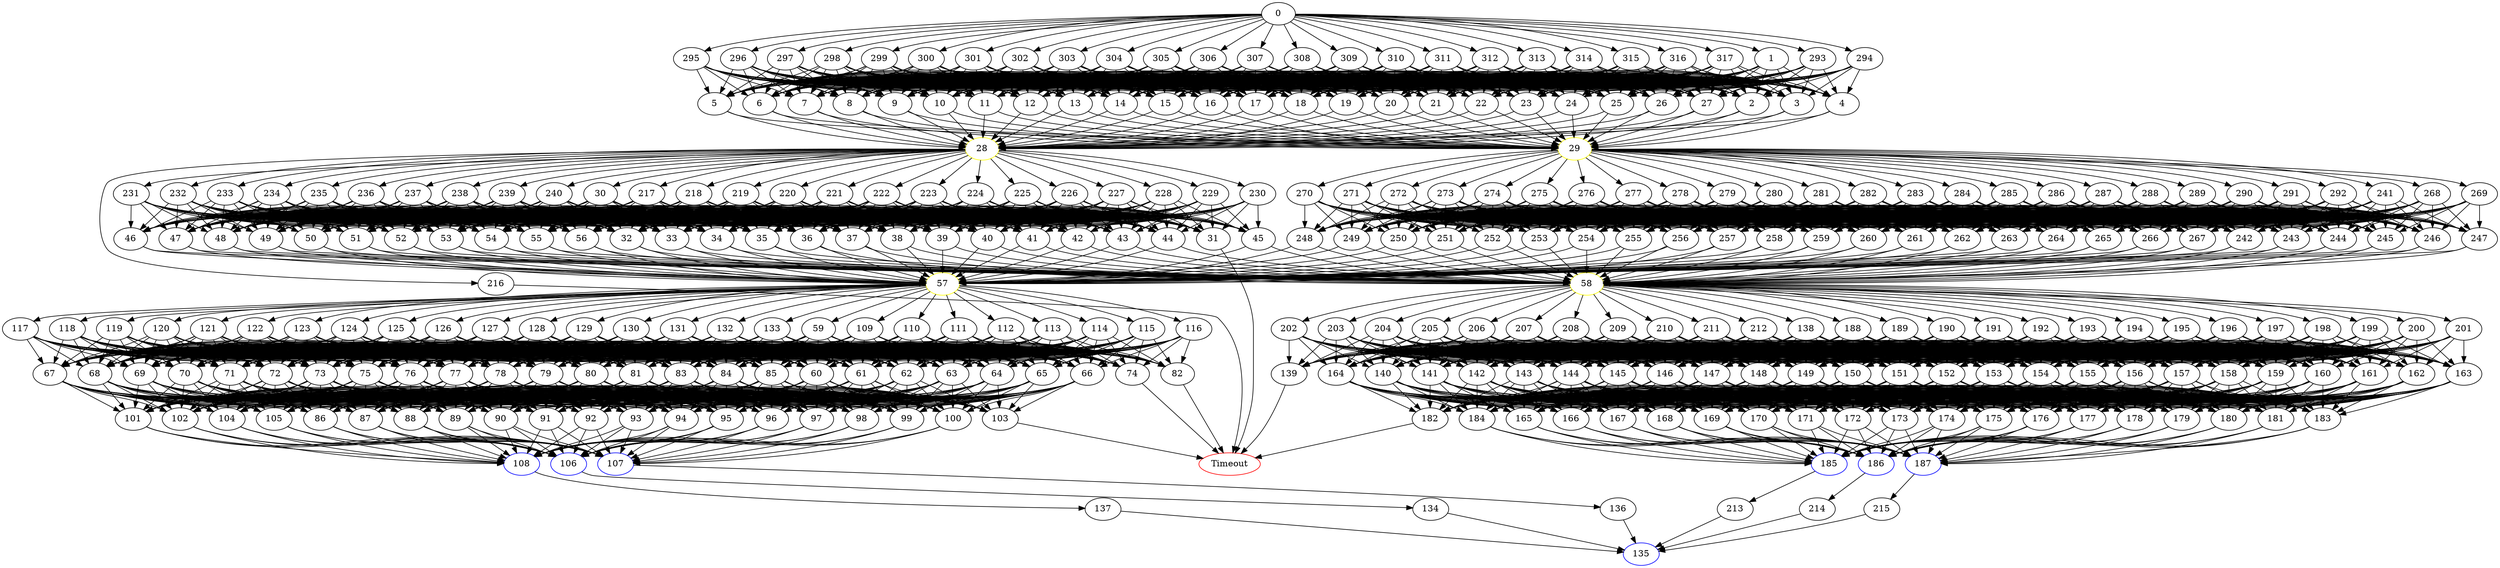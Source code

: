 digraph G {
	0 -> 1;
	0 -> 293;
	0 -> 294;
	0 -> 295;
	0 -> 296;
	0 -> 297;
	0 -> 298;
	0 -> 299;
	0 -> 300;
	0 -> 301;
	0 -> 302;
	0 -> 303;
	0 -> 304;
	0 -> 305;
	0 -> 306;
	0 -> 307;
	0 -> 308;
	0 -> 309;
	0 -> 310;
	0 -> 311;
	0 -> 312;
	0 -> 313;
	0 -> 314;
	0 -> 315;
	0 -> 316;
	0 -> 317;
	1 -> 2;
	1 -> 3;
	1 -> 4;
	1 -> 5;
	1 -> 6;
	1 -> 7;
	1 -> 8;
	1 -> 9;
	1 -> 10;
	1 -> 11;
	1 -> 12;
	1 -> 13;
	1 -> 14;
	1 -> 15;
	1 -> 16;
	1 -> 17;
	1 -> 18;
	1 -> 19;
	1 -> 20;
	1 -> 21;
	1 -> 22;
	1 -> 23;
	1 -> 24;
	1 -> 25;
	1 -> 26;
	1 -> 27;
	2 -> "28";
28 [color=yellow];
	2 -> "29";
29 [color=yellow];
	3 -> "28";
28 [color=yellow];
	3 -> "29";
29 [color=yellow];
	4 -> "28";
28 [color=yellow];
	4 -> "29";
29 [color=yellow];
	5 -> "28";
28 [color=yellow];
	5 -> "29";
29 [color=yellow];
	6 -> "28";
28 [color=yellow];
	6 -> "29";
29 [color=yellow];
	7 -> "28";
28 [color=yellow];
	7 -> "29";
29 [color=yellow];
	8 -> "28";
28 [color=yellow];
	8 -> "29";
29 [color=yellow];
	9 -> "28";
28 [color=yellow];
	9 -> "29";
29 [color=yellow];
	10 -> "28";
28 [color=yellow];
	10 -> "29";
29 [color=yellow];
	11 -> "28";
28 [color=yellow];
	11 -> "29";
29 [color=yellow];
	12 -> "28";
28 [color=yellow];
	12 -> "29";
29 [color=yellow];
	13 -> "28";
28 [color=yellow];
	13 -> "29";
29 [color=yellow];
	14 -> "28";
28 [color=yellow];
	14 -> "29";
29 [color=yellow];
	15 -> "28";
28 [color=yellow];
	15 -> "29";
29 [color=yellow];
	16 -> "28";
28 [color=yellow];
	16 -> "29";
29 [color=yellow];
	17 -> "28";
28 [color=yellow];
	17 -> "29";
29 [color=yellow];
	18 -> "28";
28 [color=yellow];
	18 -> "29";
29 [color=yellow];
	19 -> "28";
28 [color=yellow];
	19 -> "29";
29 [color=yellow];
	20 -> "28";
28 [color=yellow];
	20 -> "29";
29 [color=yellow];
	21 -> "28";
28 [color=yellow];
	21 -> "29";
29 [color=yellow];
	22 -> "28";
28 [color=yellow];
	22 -> "29";
29 [color=yellow];
	23 -> "28";
28 [color=yellow];
	23 -> "29";
29 [color=yellow];
	24 -> "28";
28 [color=yellow];
	24 -> "29";
29 [color=yellow];
	25 -> "28";
28 [color=yellow];
	25 -> "29";
29 [color=yellow];
	26 -> "28";
28 [color=yellow];
	26 -> "29";
29 [color=yellow];
	27 -> "28";
28 [color=yellow];
	27 -> "29";
29 [color=yellow];
	28 -> 30;
	28 -> 216;
	28 -> 217;
	28 -> 218;
	28 -> 219;
	28 -> 220;
	28 -> 221;
	28 -> 222;
	28 -> 223;
	28 -> 224;
	28 -> 225;
	28 -> 226;
	28 -> 227;
	28 -> 228;
	28 -> 229;
	28 -> 230;
	28 -> 231;
	28 -> 232;
	28 -> 233;
	28 -> 234;
	28 -> 235;
	28 -> 236;
	28 -> 237;
	28 -> 238;
	28 -> 239;
	28 -> 240;
	29 -> 241;
	29 -> 268;
	29 -> 269;
	29 -> 270;
	29 -> 271;
	29 -> 272;
	29 -> 273;
	29 -> 274;
	29 -> 275;
	29 -> 276;
	29 -> 277;
	29 -> 278;
	29 -> 279;
	29 -> 280;
	29 -> 281;
	29 -> 282;
	29 -> 283;
	29 -> 284;
	29 -> 285;
	29 -> 286;
	29 -> 287;
	29 -> 288;
	29 -> 289;
	29 -> 290;
	29 -> 291;
	29 -> 292;
	30 -> 31;
	30 -> 32;
	30 -> 33;
	30 -> 34;
	30 -> 35;
	30 -> 36;
	30 -> 37;
	30 -> 38;
	30 -> 39;
	30 -> 40;
	30 -> 41;
	30 -> 42;
	30 -> 43;
	30 -> 44;
	30 -> 45;
	30 -> 46;
	30 -> 47;
	30 -> 48;
	30 -> 49;
	30 -> 50;
	30 -> 51;
	30 -> 52;
	30 -> 53;
	30 -> 54;
	30 -> 55;
	30 -> 56;
	31 -> "Timeout";
Timeout [color=red];
	32 -> "57";
57 [color=yellow];
	32 -> "58";
58 [color=yellow];
	33 -> "57";
57 [color=yellow];
	33 -> "58";
58 [color=yellow];
	34 -> "57";
57 [color=yellow];
	34 -> "58";
58 [color=yellow];
	35 -> "57";
57 [color=yellow];
	35 -> "58";
58 [color=yellow];
	36 -> "57";
57 [color=yellow];
	36 -> "58";
58 [color=yellow];
	37 -> "57";
57 [color=yellow];
	37 -> "58";
58 [color=yellow];
	38 -> "57";
57 [color=yellow];
	38 -> "58";
58 [color=yellow];
	39 -> "57";
57 [color=yellow];
	39 -> "58";
58 [color=yellow];
	40 -> "57";
57 [color=yellow];
	40 -> "58";
58 [color=yellow];
	41 -> "57";
57 [color=yellow];
	41 -> "58";
58 [color=yellow];
	42 -> "57";
57 [color=yellow];
	42 -> "58";
58 [color=yellow];
	43 -> "57";
57 [color=yellow];
	43 -> "58";
58 [color=yellow];
	44 -> "57";
57 [color=yellow];
	44 -> "58";
58 [color=yellow];
	45 -> "57";
57 [color=yellow];
	45 -> "58";
58 [color=yellow];
	46 -> "57";
57 [color=yellow];
	46 -> "58";
58 [color=yellow];
	47 -> "57";
57 [color=yellow];
	47 -> "58";
58 [color=yellow];
	48 -> "57";
57 [color=yellow];
	48 -> "58";
58 [color=yellow];
	49 -> "57";
57 [color=yellow];
	49 -> "58";
58 [color=yellow];
	50 -> "57";
57 [color=yellow];
	50 -> "58";
58 [color=yellow];
	51 -> "57";
57 [color=yellow];
	51 -> "58";
58 [color=yellow];
	52 -> "57";
57 [color=yellow];
	52 -> "58";
58 [color=yellow];
	53 -> "57";
57 [color=yellow];
	53 -> "58";
58 [color=yellow];
	54 -> "57";
57 [color=yellow];
	54 -> "58";
58 [color=yellow];
	55 -> "57";
57 [color=yellow];
	55 -> "58";
58 [color=yellow];
	56 -> "57";
57 [color=yellow];
	56 -> "58";
58 [color=yellow];
	57 -> 59;
	57 -> 109;
	57 -> 110;
	57 -> 111;
	57 -> 112;
	57 -> 113;
	57 -> 114;
	57 -> 115;
	57 -> 116;
	57 -> 117;
	57 -> 118;
	57 -> 119;
	57 -> 120;
	57 -> 121;
	57 -> 122;
	57 -> 123;
	57 -> 124;
	57 -> 125;
	57 -> 126;
	57 -> 127;
	57 -> 128;
	57 -> 129;
	57 -> 130;
	57 -> 131;
	57 -> 132;
	57 -> 133;
	58 -> 138;
	58 -> 188;
	58 -> 189;
	58 -> 190;
	58 -> 191;
	58 -> 192;
	58 -> 193;
	58 -> 194;
	58 -> 195;
	58 -> 196;
	58 -> 197;
	58 -> 198;
	58 -> 199;
	58 -> 200;
	58 -> 201;
	58 -> 202;
	58 -> 203;
	58 -> 204;
	58 -> 205;
	58 -> 206;
	58 -> 207;
	58 -> 208;
	58 -> 209;
	58 -> 210;
	58 -> 211;
	58 -> 212;
	59 -> 60;
	59 -> 61;
	59 -> 62;
	59 -> 63;
	59 -> 64;
	59 -> 65;
	59 -> 66;
	59 -> 67;
	59 -> 68;
	59 -> 69;
	59 -> 70;
	59 -> 71;
	59 -> 72;
	59 -> 73;
	59 -> 74;
	59 -> 75;
	59 -> 76;
	59 -> 77;
	59 -> 78;
	59 -> 79;
	59 -> 80;
	59 -> 81;
	59 -> 82;
	59 -> 83;
	59 -> 84;
	59 -> 85;
	60 -> 86;
	60 -> 87;
	60 -> 88;
	60 -> 89;
	60 -> 90;
	60 -> 91;
	60 -> 92;
	60 -> 93;
	60 -> 94;
	60 -> 95;
	60 -> 96;
	60 -> 97;
	60 -> 98;
	60 -> 99;
	60 -> 100;
	60 -> 101;
	60 -> 102;
	60 -> 103;
	60 -> 104;
	60 -> 105;
	61 -> 86;
	61 -> 87;
	61 -> 88;
	61 -> 89;
	61 -> 90;
	61 -> 91;
	61 -> 92;
	61 -> 93;
	61 -> 94;
	61 -> 95;
	61 -> 96;
	61 -> 97;
	61 -> 98;
	61 -> 99;
	61 -> 100;
	61 -> 101;
	61 -> 102;
	61 -> 103;
	61 -> 104;
	61 -> 105;
	62 -> 86;
	62 -> 87;
	62 -> 88;
	62 -> 89;
	62 -> 90;
	62 -> 91;
	62 -> 92;
	62 -> 93;
	62 -> 94;
	62 -> 95;
	62 -> 96;
	62 -> 97;
	62 -> 98;
	62 -> 99;
	62 -> 100;
	62 -> 101;
	62 -> 102;
	62 -> 103;
	62 -> 104;
	62 -> 105;
	63 -> 86;
	63 -> 87;
	63 -> 88;
	63 -> 89;
	63 -> 90;
	63 -> 91;
	63 -> 92;
	63 -> 93;
	63 -> 94;
	63 -> 95;
	63 -> 96;
	63 -> 97;
	63 -> 98;
	63 -> 99;
	63 -> 100;
	63 -> 101;
	63 -> 102;
	63 -> 103;
	63 -> 104;
	63 -> 105;
	64 -> 86;
	64 -> 87;
	64 -> 88;
	64 -> 89;
	64 -> 90;
	64 -> 91;
	64 -> 92;
	64 -> 93;
	64 -> 94;
	64 -> 95;
	64 -> 96;
	64 -> 97;
	64 -> 98;
	64 -> 99;
	64 -> 100;
	64 -> 101;
	64 -> 102;
	64 -> 103;
	64 -> 104;
	64 -> 105;
	65 -> 86;
	65 -> 87;
	65 -> 88;
	65 -> 89;
	65 -> 90;
	65 -> 91;
	65 -> 92;
	65 -> 93;
	65 -> 94;
	65 -> 95;
	65 -> 96;
	65 -> 97;
	65 -> 98;
	65 -> 99;
	65 -> 100;
	65 -> 101;
	65 -> 102;
	65 -> 103;
	65 -> 104;
	65 -> 105;
	66 -> 86;
	66 -> 87;
	66 -> 88;
	66 -> 89;
	66 -> 90;
	66 -> 91;
	66 -> 92;
	66 -> 93;
	66 -> 94;
	66 -> 95;
	66 -> 96;
	66 -> 97;
	66 -> 98;
	66 -> 99;
	66 -> 100;
	66 -> 101;
	66 -> 102;
	66 -> 103;
	66 -> 104;
	66 -> 105;
	67 -> 86;
	67 -> 87;
	67 -> 88;
	67 -> 89;
	67 -> 90;
	67 -> 91;
	67 -> 92;
	67 -> 93;
	67 -> 94;
	67 -> 95;
	67 -> 96;
	67 -> 97;
	67 -> 98;
	67 -> 99;
	67 -> 100;
	67 -> 101;
	67 -> 102;
	67 -> 103;
	67 -> 104;
	67 -> 105;
	68 -> 86;
	68 -> 87;
	68 -> 88;
	68 -> 89;
	68 -> 90;
	68 -> 91;
	68 -> 92;
	68 -> 93;
	68 -> 94;
	68 -> 95;
	68 -> 96;
	68 -> 97;
	68 -> 98;
	68 -> 99;
	68 -> 100;
	68 -> 101;
	68 -> 102;
	68 -> 103;
	68 -> 104;
	68 -> 105;
	69 -> 86;
	69 -> 87;
	69 -> 88;
	69 -> 89;
	69 -> 90;
	69 -> 91;
	69 -> 92;
	69 -> 93;
	69 -> 94;
	69 -> 95;
	69 -> 96;
	69 -> 97;
	69 -> 98;
	69 -> 99;
	69 -> 100;
	69 -> 101;
	69 -> 102;
	69 -> 103;
	69 -> 104;
	69 -> 105;
	70 -> 86;
	70 -> 87;
	70 -> 88;
	70 -> 89;
	70 -> 90;
	70 -> 91;
	70 -> 92;
	70 -> 93;
	70 -> 94;
	70 -> 95;
	70 -> 96;
	70 -> 97;
	70 -> 98;
	70 -> 99;
	70 -> 100;
	70 -> 101;
	70 -> 102;
	70 -> 103;
	70 -> 104;
	70 -> 105;
	71 -> 86;
	71 -> 87;
	71 -> 88;
	71 -> 89;
	71 -> 90;
	71 -> 91;
	71 -> 92;
	71 -> 93;
	71 -> 94;
	71 -> 95;
	71 -> 96;
	71 -> 97;
	71 -> 98;
	71 -> 99;
	71 -> 100;
	71 -> 101;
	71 -> 102;
	71 -> 103;
	71 -> 104;
	71 -> 105;
	72 -> 86;
	72 -> 87;
	72 -> 88;
	72 -> 89;
	72 -> 90;
	72 -> 91;
	72 -> 92;
	72 -> 93;
	72 -> 94;
	72 -> 95;
	72 -> 96;
	72 -> 97;
	72 -> 98;
	72 -> 99;
	72 -> 100;
	72 -> 101;
	72 -> 102;
	72 -> 103;
	72 -> 104;
	72 -> 105;
	73 -> 86;
	73 -> 87;
	73 -> 88;
	73 -> 89;
	73 -> 90;
	73 -> 91;
	73 -> 92;
	73 -> 93;
	73 -> 94;
	73 -> 95;
	73 -> 96;
	73 -> 97;
	73 -> 98;
	73 -> 99;
	73 -> 100;
	73 -> 101;
	73 -> 102;
	73 -> 103;
	73 -> 104;
	73 -> 105;
	74 -> "Timeout";
Timeout [color=red];
	75 -> 86;
	75 -> 87;
	75 -> 88;
	75 -> 89;
	75 -> 90;
	75 -> 91;
	75 -> 92;
	75 -> 93;
	75 -> 94;
	75 -> 95;
	75 -> 96;
	75 -> 97;
	75 -> 98;
	75 -> 99;
	75 -> 100;
	75 -> 101;
	75 -> 102;
	75 -> 103;
	75 -> 104;
	75 -> 105;
	76 -> 86;
	76 -> 87;
	76 -> 88;
	76 -> 89;
	76 -> 90;
	76 -> 91;
	76 -> 92;
	76 -> 93;
	76 -> 94;
	76 -> 95;
	76 -> 96;
	76 -> 97;
	76 -> 98;
	76 -> 99;
	76 -> 100;
	76 -> 101;
	76 -> 102;
	76 -> 103;
	76 -> 104;
	76 -> 105;
	77 -> 86;
	77 -> 87;
	77 -> 88;
	77 -> 89;
	77 -> 90;
	77 -> 91;
	77 -> 92;
	77 -> 93;
	77 -> 94;
	77 -> 95;
	77 -> 96;
	77 -> 97;
	77 -> 98;
	77 -> 99;
	77 -> 100;
	77 -> 101;
	77 -> 102;
	77 -> 103;
	77 -> 104;
	77 -> 105;
	78 -> 86;
	78 -> 87;
	78 -> 88;
	78 -> 89;
	78 -> 90;
	78 -> 91;
	78 -> 92;
	78 -> 93;
	78 -> 94;
	78 -> 95;
	78 -> 96;
	78 -> 97;
	78 -> 98;
	78 -> 99;
	78 -> 100;
	78 -> 101;
	78 -> 102;
	78 -> 103;
	78 -> 104;
	78 -> 105;
	79 -> 86;
	79 -> 87;
	79 -> 88;
	79 -> 89;
	79 -> 90;
	79 -> 91;
	79 -> 92;
	79 -> 93;
	79 -> 94;
	79 -> 95;
	79 -> 96;
	79 -> 97;
	79 -> 98;
	79 -> 99;
	79 -> 100;
	79 -> 101;
	79 -> 102;
	79 -> 103;
	79 -> 104;
	79 -> 105;
	80 -> 86;
	80 -> 87;
	80 -> 88;
	80 -> 89;
	80 -> 90;
	80 -> 91;
	80 -> 92;
	80 -> 93;
	80 -> 94;
	80 -> 95;
	80 -> 96;
	80 -> 97;
	80 -> 98;
	80 -> 99;
	80 -> 100;
	80 -> 101;
	80 -> 102;
	80 -> 103;
	80 -> 104;
	80 -> 105;
	81 -> 86;
	81 -> 87;
	81 -> 88;
	81 -> 89;
	81 -> 90;
	81 -> 91;
	81 -> 92;
	81 -> 93;
	81 -> 94;
	81 -> 95;
	81 -> 96;
	81 -> 97;
	81 -> 98;
	81 -> 99;
	81 -> 100;
	81 -> 101;
	81 -> 102;
	81 -> 103;
	81 -> 104;
	81 -> 105;
	82 -> "Timeout";
Timeout [color=red];
	83 -> 86;
	83 -> 87;
	83 -> 88;
	83 -> 89;
	83 -> 90;
	83 -> 91;
	83 -> 92;
	83 -> 93;
	83 -> 94;
	83 -> 95;
	83 -> 96;
	83 -> 97;
	83 -> 98;
	83 -> 99;
	83 -> 100;
	83 -> 101;
	83 -> 102;
	83 -> 103;
	83 -> 104;
	83 -> 105;
	84 -> 86;
	84 -> 87;
	84 -> 88;
	84 -> 89;
	84 -> 90;
	84 -> 91;
	84 -> 92;
	84 -> 93;
	84 -> 94;
	84 -> 95;
	84 -> 96;
	84 -> 97;
	84 -> 98;
	84 -> 99;
	84 -> 100;
	84 -> 101;
	84 -> 102;
	84 -> 103;
	84 -> 104;
	84 -> 105;
	85 -> 86;
	85 -> 87;
	85 -> 88;
	85 -> 89;
	85 -> 90;
	85 -> 91;
	85 -> 92;
	85 -> 93;
	85 -> 94;
	85 -> 95;
	85 -> 96;
	85 -> 97;
	85 -> 98;
	85 -> 99;
	85 -> 100;
	85 -> 101;
	85 -> 102;
	85 -> 103;
	85 -> 104;
	85 -> 105;
	86 -> "106";
106 [color=blue];
	86 -> "107";
107 [color=blue];
	86 -> "108";
108 [color=blue];
	87 -> "106";
106 [color=blue];
	87 -> "107";
107 [color=blue];
	87 -> "108";
108 [color=blue];
	88 -> "106";
106 [color=blue];
	88 -> "107";
107 [color=blue];
	88 -> "108";
108 [color=blue];
	89 -> "106";
106 [color=blue];
	89 -> "107";
107 [color=blue];
	89 -> "108";
108 [color=blue];
	90 -> "106";
106 [color=blue];
	90 -> "107";
107 [color=blue];
	90 -> "108";
108 [color=blue];
	91 -> "106";
106 [color=blue];
	91 -> "107";
107 [color=blue];
	91 -> "108";
108 [color=blue];
	92 -> "106";
106 [color=blue];
	92 -> "107";
107 [color=blue];
	92 -> "108";
108 [color=blue];
	93 -> "106";
106 [color=blue];
	93 -> "107";
107 [color=blue];
	93 -> "108";
108 [color=blue];
	94 -> "106";
106 [color=blue];
	94 -> "107";
107 [color=blue];
	94 -> "108";
108 [color=blue];
	95 -> "106";
106 [color=blue];
	95 -> "107";
107 [color=blue];
	95 -> "108";
108 [color=blue];
	96 -> "106";
106 [color=blue];
	96 -> "107";
107 [color=blue];
	96 -> "108";
108 [color=blue];
	97 -> "106";
106 [color=blue];
	97 -> "107";
107 [color=blue];
	97 -> "108";
108 [color=blue];
	98 -> "106";
106 [color=blue];
	98 -> "107";
107 [color=blue];
	98 -> "108";
108 [color=blue];
	99 -> "106";
106 [color=blue];
	99 -> "107";
107 [color=blue];
	99 -> "108";
108 [color=blue];
	100 -> "106";
106 [color=blue];
	100 -> "107";
107 [color=blue];
	100 -> "108";
108 [color=blue];
	101 -> "106";
106 [color=blue];
	101 -> "107";
107 [color=blue];
	101 -> "108";
108 [color=blue];
	102 -> "106";
106 [color=blue];
	102 -> "107";
107 [color=blue];
	102 -> "108";
108 [color=blue];
	103 -> "Timeout";
Timeout [color=red];
	104 -> "106";
106 [color=blue];
	104 -> "107";
107 [color=blue];
	104 -> "108";
108 [color=blue];
	105 -> "106";
106 [color=blue];
	105 -> "107";
107 [color=blue];
	105 -> "108";
108 [color=blue];
	106 -> 134;
	107 -> 136;
	108 -> 137;
	109 -> 60;
	109 -> 61;
	109 -> 62;
	109 -> 63;
	109 -> 64;
	109 -> 65;
	109 -> 66;
	109 -> 67;
	109 -> 68;
	109 -> 69;
	109 -> 70;
	109 -> 71;
	109 -> 72;
	109 -> 73;
	109 -> 74;
	109 -> 75;
	109 -> 76;
	109 -> 77;
	109 -> 78;
	109 -> 79;
	109 -> 80;
	109 -> 81;
	109 -> 82;
	109 -> 83;
	109 -> 84;
	109 -> 85;
	110 -> 60;
	110 -> 61;
	110 -> 62;
	110 -> 63;
	110 -> 64;
	110 -> 65;
	110 -> 66;
	110 -> 67;
	110 -> 68;
	110 -> 69;
	110 -> 70;
	110 -> 71;
	110 -> 72;
	110 -> 73;
	110 -> 74;
	110 -> 75;
	110 -> 76;
	110 -> 77;
	110 -> 78;
	110 -> 79;
	110 -> 80;
	110 -> 81;
	110 -> 82;
	110 -> 83;
	110 -> 84;
	110 -> 85;
	111 -> 60;
	111 -> 61;
	111 -> 62;
	111 -> 63;
	111 -> 64;
	111 -> 65;
	111 -> 66;
	111 -> 67;
	111 -> 68;
	111 -> 69;
	111 -> 70;
	111 -> 71;
	111 -> 72;
	111 -> 73;
	111 -> 74;
	111 -> 75;
	111 -> 76;
	111 -> 77;
	111 -> 78;
	111 -> 79;
	111 -> 80;
	111 -> 81;
	111 -> 82;
	111 -> 83;
	111 -> 84;
	111 -> 85;
	112 -> 60;
	112 -> 61;
	112 -> 62;
	112 -> 63;
	112 -> 64;
	112 -> 65;
	112 -> 66;
	112 -> 67;
	112 -> 68;
	112 -> 69;
	112 -> 70;
	112 -> 71;
	112 -> 72;
	112 -> 73;
	112 -> 74;
	112 -> 75;
	112 -> 76;
	112 -> 77;
	112 -> 78;
	112 -> 79;
	112 -> 80;
	112 -> 81;
	112 -> 82;
	112 -> 83;
	112 -> 84;
	112 -> 85;
	113 -> 60;
	113 -> 61;
	113 -> 62;
	113 -> 63;
	113 -> 64;
	113 -> 65;
	113 -> 66;
	113 -> 67;
	113 -> 68;
	113 -> 69;
	113 -> 70;
	113 -> 71;
	113 -> 72;
	113 -> 73;
	113 -> 74;
	113 -> 75;
	113 -> 76;
	113 -> 77;
	113 -> 78;
	113 -> 79;
	113 -> 80;
	113 -> 81;
	113 -> 82;
	113 -> 83;
	113 -> 84;
	113 -> 85;
	114 -> 60;
	114 -> 61;
	114 -> 62;
	114 -> 63;
	114 -> 64;
	114 -> 65;
	114 -> 66;
	114 -> 67;
	114 -> 68;
	114 -> 69;
	114 -> 70;
	114 -> 71;
	114 -> 72;
	114 -> 73;
	114 -> 74;
	114 -> 75;
	114 -> 76;
	114 -> 77;
	114 -> 78;
	114 -> 79;
	114 -> 80;
	114 -> 81;
	114 -> 82;
	114 -> 83;
	114 -> 84;
	114 -> 85;
	115 -> 60;
	115 -> 61;
	115 -> 62;
	115 -> 63;
	115 -> 64;
	115 -> 65;
	115 -> 66;
	115 -> 67;
	115 -> 68;
	115 -> 69;
	115 -> 70;
	115 -> 71;
	115 -> 72;
	115 -> 73;
	115 -> 74;
	115 -> 75;
	115 -> 76;
	115 -> 77;
	115 -> 78;
	115 -> 79;
	115 -> 80;
	115 -> 81;
	115 -> 82;
	115 -> 83;
	115 -> 84;
	115 -> 85;
	116 -> 60;
	116 -> 61;
	116 -> 62;
	116 -> 63;
	116 -> 64;
	116 -> 65;
	116 -> 66;
	116 -> 67;
	116 -> 68;
	116 -> 69;
	116 -> 70;
	116 -> 71;
	116 -> 72;
	116 -> 73;
	116 -> 74;
	116 -> 75;
	116 -> 76;
	116 -> 77;
	116 -> 78;
	116 -> 79;
	116 -> 80;
	116 -> 81;
	116 -> 82;
	116 -> 83;
	116 -> 84;
	116 -> 85;
	117 -> 60;
	117 -> 61;
	117 -> 62;
	117 -> 63;
	117 -> 64;
	117 -> 65;
	117 -> 66;
	117 -> 67;
	117 -> 68;
	117 -> 69;
	117 -> 70;
	117 -> 71;
	117 -> 72;
	117 -> 73;
	117 -> 74;
	117 -> 75;
	117 -> 76;
	117 -> 77;
	117 -> 78;
	117 -> 79;
	117 -> 80;
	117 -> 81;
	117 -> 82;
	117 -> 83;
	117 -> 84;
	117 -> 85;
	118 -> 60;
	118 -> 61;
	118 -> 62;
	118 -> 63;
	118 -> 64;
	118 -> 65;
	118 -> 66;
	118 -> 67;
	118 -> 68;
	118 -> 69;
	118 -> 70;
	118 -> 71;
	118 -> 72;
	118 -> 73;
	118 -> 74;
	118 -> 75;
	118 -> 76;
	118 -> 77;
	118 -> 78;
	118 -> 79;
	118 -> 80;
	118 -> 81;
	118 -> 82;
	118 -> 83;
	118 -> 84;
	118 -> 85;
	119 -> 60;
	119 -> 61;
	119 -> 62;
	119 -> 63;
	119 -> 64;
	119 -> 65;
	119 -> 66;
	119 -> 67;
	119 -> 68;
	119 -> 69;
	119 -> 70;
	119 -> 71;
	119 -> 72;
	119 -> 73;
	119 -> 74;
	119 -> 75;
	119 -> 76;
	119 -> 77;
	119 -> 78;
	119 -> 79;
	119 -> 80;
	119 -> 81;
	119 -> 82;
	119 -> 83;
	119 -> 84;
	119 -> 85;
	120 -> 60;
	120 -> 61;
	120 -> 62;
	120 -> 63;
	120 -> 64;
	120 -> 65;
	120 -> 66;
	120 -> 67;
	120 -> 68;
	120 -> 69;
	120 -> 70;
	120 -> 71;
	120 -> 72;
	120 -> 73;
	120 -> 74;
	120 -> 75;
	120 -> 76;
	120 -> 77;
	120 -> 78;
	120 -> 79;
	120 -> 80;
	120 -> 81;
	120 -> 82;
	120 -> 83;
	120 -> 84;
	120 -> 85;
	121 -> 60;
	121 -> 61;
	121 -> 62;
	121 -> 63;
	121 -> 64;
	121 -> 65;
	121 -> 66;
	121 -> 67;
	121 -> 68;
	121 -> 69;
	121 -> 70;
	121 -> 71;
	121 -> 72;
	121 -> 73;
	121 -> 74;
	121 -> 75;
	121 -> 76;
	121 -> 77;
	121 -> 78;
	121 -> 79;
	121 -> 80;
	121 -> 81;
	121 -> 82;
	121 -> 83;
	121 -> 84;
	121 -> 85;
	122 -> 60;
	122 -> 61;
	122 -> 62;
	122 -> 63;
	122 -> 64;
	122 -> 65;
	122 -> 66;
	122 -> 67;
	122 -> 68;
	122 -> 69;
	122 -> 70;
	122 -> 71;
	122 -> 72;
	122 -> 73;
	122 -> 74;
	122 -> 75;
	122 -> 76;
	122 -> 77;
	122 -> 78;
	122 -> 79;
	122 -> 80;
	122 -> 81;
	122 -> 82;
	122 -> 83;
	122 -> 84;
	122 -> 85;
	123 -> 60;
	123 -> 61;
	123 -> 62;
	123 -> 63;
	123 -> 64;
	123 -> 65;
	123 -> 66;
	123 -> 67;
	123 -> 68;
	123 -> 69;
	123 -> 70;
	123 -> 71;
	123 -> 72;
	123 -> 73;
	123 -> 74;
	123 -> 75;
	123 -> 76;
	123 -> 77;
	123 -> 78;
	123 -> 79;
	123 -> 80;
	123 -> 81;
	123 -> 82;
	123 -> 83;
	123 -> 84;
	123 -> 85;
	124 -> 60;
	124 -> 61;
	124 -> 62;
	124 -> 63;
	124 -> 64;
	124 -> 65;
	124 -> 66;
	124 -> 67;
	124 -> 68;
	124 -> 69;
	124 -> 70;
	124 -> 71;
	124 -> 72;
	124 -> 73;
	124 -> 74;
	124 -> 75;
	124 -> 76;
	124 -> 77;
	124 -> 78;
	124 -> 79;
	124 -> 80;
	124 -> 81;
	124 -> 82;
	124 -> 83;
	124 -> 84;
	124 -> 85;
	125 -> 60;
	125 -> 61;
	125 -> 62;
	125 -> 63;
	125 -> 64;
	125 -> 65;
	125 -> 66;
	125 -> 67;
	125 -> 68;
	125 -> 69;
	125 -> 70;
	125 -> 71;
	125 -> 72;
	125 -> 73;
	125 -> 74;
	125 -> 75;
	125 -> 76;
	125 -> 77;
	125 -> 78;
	125 -> 79;
	125 -> 80;
	125 -> 81;
	125 -> 82;
	125 -> 83;
	125 -> 84;
	125 -> 85;
	126 -> 60;
	126 -> 61;
	126 -> 62;
	126 -> 63;
	126 -> 64;
	126 -> 65;
	126 -> 66;
	126 -> 67;
	126 -> 68;
	126 -> 69;
	126 -> 70;
	126 -> 71;
	126 -> 72;
	126 -> 73;
	126 -> 74;
	126 -> 75;
	126 -> 76;
	126 -> 77;
	126 -> 78;
	126 -> 79;
	126 -> 80;
	126 -> 81;
	126 -> 82;
	126 -> 83;
	126 -> 84;
	126 -> 85;
	127 -> 60;
	127 -> 61;
	127 -> 62;
	127 -> 63;
	127 -> 64;
	127 -> 65;
	127 -> 66;
	127 -> 67;
	127 -> 68;
	127 -> 69;
	127 -> 70;
	127 -> 71;
	127 -> 72;
	127 -> 73;
	127 -> 74;
	127 -> 75;
	127 -> 76;
	127 -> 77;
	127 -> 78;
	127 -> 79;
	127 -> 80;
	127 -> 81;
	127 -> 82;
	127 -> 83;
	127 -> 84;
	127 -> 85;
	128 -> 60;
	128 -> 61;
	128 -> 62;
	128 -> 63;
	128 -> 64;
	128 -> 65;
	128 -> 66;
	128 -> 67;
	128 -> 68;
	128 -> 69;
	128 -> 70;
	128 -> 71;
	128 -> 72;
	128 -> 73;
	128 -> 74;
	128 -> 75;
	128 -> 76;
	128 -> 77;
	128 -> 78;
	128 -> 79;
	128 -> 80;
	128 -> 81;
	128 -> 82;
	128 -> 83;
	128 -> 84;
	128 -> 85;
	129 -> 60;
	129 -> 61;
	129 -> 62;
	129 -> 63;
	129 -> 64;
	129 -> 65;
	129 -> 66;
	129 -> 67;
	129 -> 68;
	129 -> 69;
	129 -> 70;
	129 -> 71;
	129 -> 72;
	129 -> 73;
	129 -> 74;
	129 -> 75;
	129 -> 76;
	129 -> 77;
	129 -> 78;
	129 -> 79;
	129 -> 80;
	129 -> 81;
	129 -> 82;
	129 -> 83;
	129 -> 84;
	129 -> 85;
	130 -> 60;
	130 -> 61;
	130 -> 62;
	130 -> 63;
	130 -> 64;
	130 -> 65;
	130 -> 66;
	130 -> 67;
	130 -> 68;
	130 -> 69;
	130 -> 70;
	130 -> 71;
	130 -> 72;
	130 -> 73;
	130 -> 74;
	130 -> 75;
	130 -> 76;
	130 -> 77;
	130 -> 78;
	130 -> 79;
	130 -> 80;
	130 -> 81;
	130 -> 82;
	130 -> 83;
	130 -> 84;
	130 -> 85;
	131 -> 60;
	131 -> 61;
	131 -> 62;
	131 -> 63;
	131 -> 64;
	131 -> 65;
	131 -> 66;
	131 -> 67;
	131 -> 68;
	131 -> 69;
	131 -> 70;
	131 -> 71;
	131 -> 72;
	131 -> 73;
	131 -> 74;
	131 -> 75;
	131 -> 76;
	131 -> 77;
	131 -> 78;
	131 -> 79;
	131 -> 80;
	131 -> 81;
	131 -> 82;
	131 -> 83;
	131 -> 84;
	131 -> 85;
	132 -> 60;
	132 -> 61;
	132 -> 62;
	132 -> 63;
	132 -> 64;
	132 -> 65;
	132 -> 66;
	132 -> 67;
	132 -> 68;
	132 -> 69;
	132 -> 70;
	132 -> 71;
	132 -> 72;
	132 -> 73;
	132 -> 74;
	132 -> 75;
	132 -> 76;
	132 -> 77;
	132 -> 78;
	132 -> 79;
	132 -> 80;
	132 -> 81;
	132 -> 82;
	132 -> 83;
	132 -> 84;
	132 -> 85;
	133 -> 60;
	133 -> 61;
	133 -> 62;
	133 -> 63;
	133 -> 64;
	133 -> 65;
	133 -> 66;
	133 -> 67;
	133 -> 68;
	133 -> 69;
	133 -> 70;
	133 -> 71;
	133 -> 72;
	133 -> 73;
	133 -> 74;
	133 -> 75;
	133 -> 76;
	133 -> 77;
	133 -> 78;
	133 -> 79;
	133 -> 80;
	133 -> 81;
	133 -> 82;
	133 -> 83;
	133 -> 84;
	133 -> 85;
	134 -> "135";
135 [color=blue];
	136 -> "135";
135 [color=blue];
	137 -> "135";
135 [color=blue];
	138 -> 139;
	138 -> 140;
	138 -> 141;
	138 -> 142;
	138 -> 143;
	138 -> 144;
	138 -> 145;
	138 -> 146;
	138 -> 147;
	138 -> 148;
	138 -> 149;
	138 -> 150;
	138 -> 151;
	138 -> 152;
	138 -> 153;
	138 -> 154;
	138 -> 155;
	138 -> 156;
	138 -> 157;
	138 -> 158;
	138 -> 159;
	138 -> 160;
	138 -> 161;
	138 -> 162;
	138 -> 163;
	138 -> 164;
	139 -> "Timeout";
Timeout [color=red];
	140 -> 165;
	140 -> 166;
	140 -> 167;
	140 -> 168;
	140 -> 169;
	140 -> 170;
	140 -> 171;
	140 -> 172;
	140 -> 173;
	140 -> 174;
	140 -> 175;
	140 -> 176;
	140 -> 177;
	140 -> 178;
	140 -> 179;
	140 -> 180;
	140 -> 181;
	140 -> 182;
	140 -> 183;
	140 -> 184;
	141 -> 165;
	141 -> 166;
	141 -> 167;
	141 -> 168;
	141 -> 169;
	141 -> 170;
	141 -> 171;
	141 -> 172;
	141 -> 173;
	141 -> 174;
	141 -> 175;
	141 -> 176;
	141 -> 177;
	141 -> 178;
	141 -> 179;
	141 -> 180;
	141 -> 181;
	141 -> 182;
	141 -> 183;
	141 -> 184;
	142 -> 165;
	142 -> 166;
	142 -> 167;
	142 -> 168;
	142 -> 169;
	142 -> 170;
	142 -> 171;
	142 -> 172;
	142 -> 173;
	142 -> 174;
	142 -> 175;
	142 -> 176;
	142 -> 177;
	142 -> 178;
	142 -> 179;
	142 -> 180;
	142 -> 181;
	142 -> 182;
	142 -> 183;
	142 -> 184;
	143 -> 165;
	143 -> 166;
	143 -> 167;
	143 -> 168;
	143 -> 169;
	143 -> 170;
	143 -> 171;
	143 -> 172;
	143 -> 173;
	143 -> 174;
	143 -> 175;
	143 -> 176;
	143 -> 177;
	143 -> 178;
	143 -> 179;
	143 -> 180;
	143 -> 181;
	143 -> 182;
	143 -> 183;
	143 -> 184;
	144 -> 165;
	144 -> 166;
	144 -> 167;
	144 -> 168;
	144 -> 169;
	144 -> 170;
	144 -> 171;
	144 -> 172;
	144 -> 173;
	144 -> 174;
	144 -> 175;
	144 -> 176;
	144 -> 177;
	144 -> 178;
	144 -> 179;
	144 -> 180;
	144 -> 181;
	144 -> 182;
	144 -> 183;
	144 -> 184;
	145 -> 165;
	145 -> 166;
	145 -> 167;
	145 -> 168;
	145 -> 169;
	145 -> 170;
	145 -> 171;
	145 -> 172;
	145 -> 173;
	145 -> 174;
	145 -> 175;
	145 -> 176;
	145 -> 177;
	145 -> 178;
	145 -> 179;
	145 -> 180;
	145 -> 181;
	145 -> 182;
	145 -> 183;
	145 -> 184;
	146 -> 165;
	146 -> 166;
	146 -> 167;
	146 -> 168;
	146 -> 169;
	146 -> 170;
	146 -> 171;
	146 -> 172;
	146 -> 173;
	146 -> 174;
	146 -> 175;
	146 -> 176;
	146 -> 177;
	146 -> 178;
	146 -> 179;
	146 -> 180;
	146 -> 181;
	146 -> 182;
	146 -> 183;
	146 -> 184;
	147 -> 165;
	147 -> 166;
	147 -> 167;
	147 -> 168;
	147 -> 169;
	147 -> 170;
	147 -> 171;
	147 -> 172;
	147 -> 173;
	147 -> 174;
	147 -> 175;
	147 -> 176;
	147 -> 177;
	147 -> 178;
	147 -> 179;
	147 -> 180;
	147 -> 181;
	147 -> 182;
	147 -> 183;
	147 -> 184;
	148 -> 165;
	148 -> 166;
	148 -> 167;
	148 -> 168;
	148 -> 169;
	148 -> 170;
	148 -> 171;
	148 -> 172;
	148 -> 173;
	148 -> 174;
	148 -> 175;
	148 -> 176;
	148 -> 177;
	148 -> 178;
	148 -> 179;
	148 -> 180;
	148 -> 181;
	148 -> 182;
	148 -> 183;
	148 -> 184;
	149 -> 165;
	149 -> 166;
	149 -> 167;
	149 -> 168;
	149 -> 169;
	149 -> 170;
	149 -> 171;
	149 -> 172;
	149 -> 173;
	149 -> 174;
	149 -> 175;
	149 -> 176;
	149 -> 177;
	149 -> 178;
	149 -> 179;
	149 -> 180;
	149 -> 181;
	149 -> 182;
	149 -> 183;
	149 -> 184;
	150 -> 165;
	150 -> 166;
	150 -> 167;
	150 -> 168;
	150 -> 169;
	150 -> 170;
	150 -> 171;
	150 -> 172;
	150 -> 173;
	150 -> 174;
	150 -> 175;
	150 -> 176;
	150 -> 177;
	150 -> 178;
	150 -> 179;
	150 -> 180;
	150 -> 181;
	150 -> 182;
	150 -> 183;
	150 -> 184;
	151 -> 165;
	151 -> 166;
	151 -> 167;
	151 -> 168;
	151 -> 169;
	151 -> 170;
	151 -> 171;
	151 -> 172;
	151 -> 173;
	151 -> 174;
	151 -> 175;
	151 -> 176;
	151 -> 177;
	151 -> 178;
	151 -> 179;
	151 -> 180;
	151 -> 181;
	151 -> 182;
	151 -> 183;
	151 -> 184;
	152 -> 165;
	152 -> 166;
	152 -> 167;
	152 -> 168;
	152 -> 169;
	152 -> 170;
	152 -> 171;
	152 -> 172;
	152 -> 173;
	152 -> 174;
	152 -> 175;
	152 -> 176;
	152 -> 177;
	152 -> 178;
	152 -> 179;
	152 -> 180;
	152 -> 181;
	152 -> 182;
	152 -> 183;
	152 -> 184;
	153 -> 165;
	153 -> 166;
	153 -> 167;
	153 -> 168;
	153 -> 169;
	153 -> 170;
	153 -> 171;
	153 -> 172;
	153 -> 173;
	153 -> 174;
	153 -> 175;
	153 -> 176;
	153 -> 177;
	153 -> 178;
	153 -> 179;
	153 -> 180;
	153 -> 181;
	153 -> 182;
	153 -> 183;
	153 -> 184;
	154 -> 165;
	154 -> 166;
	154 -> 167;
	154 -> 168;
	154 -> 169;
	154 -> 170;
	154 -> 171;
	154 -> 172;
	154 -> 173;
	154 -> 174;
	154 -> 175;
	154 -> 176;
	154 -> 177;
	154 -> 178;
	154 -> 179;
	154 -> 180;
	154 -> 181;
	154 -> 182;
	154 -> 183;
	154 -> 184;
	155 -> 165;
	155 -> 166;
	155 -> 167;
	155 -> 168;
	155 -> 169;
	155 -> 170;
	155 -> 171;
	155 -> 172;
	155 -> 173;
	155 -> 174;
	155 -> 175;
	155 -> 176;
	155 -> 177;
	155 -> 178;
	155 -> 179;
	155 -> 180;
	155 -> 181;
	155 -> 182;
	155 -> 183;
	155 -> 184;
	156 -> 165;
	156 -> 166;
	156 -> 167;
	156 -> 168;
	156 -> 169;
	156 -> 170;
	156 -> 171;
	156 -> 172;
	156 -> 173;
	156 -> 174;
	156 -> 175;
	156 -> 176;
	156 -> 177;
	156 -> 178;
	156 -> 179;
	156 -> 180;
	156 -> 181;
	156 -> 182;
	156 -> 183;
	156 -> 184;
	157 -> 165;
	157 -> 166;
	157 -> 167;
	157 -> 168;
	157 -> 169;
	157 -> 170;
	157 -> 171;
	157 -> 172;
	157 -> 173;
	157 -> 174;
	157 -> 175;
	157 -> 176;
	157 -> 177;
	157 -> 178;
	157 -> 179;
	157 -> 180;
	157 -> 181;
	157 -> 182;
	157 -> 183;
	157 -> 184;
	158 -> 165;
	158 -> 166;
	158 -> 167;
	158 -> 168;
	158 -> 169;
	158 -> 170;
	158 -> 171;
	158 -> 172;
	158 -> 173;
	158 -> 174;
	158 -> 175;
	158 -> 176;
	158 -> 177;
	158 -> 178;
	158 -> 179;
	158 -> 180;
	158 -> 181;
	158 -> 182;
	158 -> 183;
	158 -> 184;
	159 -> 165;
	159 -> 166;
	159 -> 167;
	159 -> 168;
	159 -> 169;
	159 -> 170;
	159 -> 171;
	159 -> 172;
	159 -> 173;
	159 -> 174;
	159 -> 175;
	159 -> 176;
	159 -> 177;
	159 -> 178;
	159 -> 179;
	159 -> 180;
	159 -> 181;
	159 -> 182;
	159 -> 183;
	159 -> 184;
	160 -> 165;
	160 -> 166;
	160 -> 167;
	160 -> 168;
	160 -> 169;
	160 -> 170;
	160 -> 171;
	160 -> 172;
	160 -> 173;
	160 -> 174;
	160 -> 175;
	160 -> 176;
	160 -> 177;
	160 -> 178;
	160 -> 179;
	160 -> 180;
	160 -> 181;
	160 -> 182;
	160 -> 183;
	160 -> 184;
	161 -> 165;
	161 -> 166;
	161 -> 167;
	161 -> 168;
	161 -> 169;
	161 -> 170;
	161 -> 171;
	161 -> 172;
	161 -> 173;
	161 -> 174;
	161 -> 175;
	161 -> 176;
	161 -> 177;
	161 -> 178;
	161 -> 179;
	161 -> 180;
	161 -> 181;
	161 -> 182;
	161 -> 183;
	161 -> 184;
	162 -> 165;
	162 -> 166;
	162 -> 167;
	162 -> 168;
	162 -> 169;
	162 -> 170;
	162 -> 171;
	162 -> 172;
	162 -> 173;
	162 -> 174;
	162 -> 175;
	162 -> 176;
	162 -> 177;
	162 -> 178;
	162 -> 179;
	162 -> 180;
	162 -> 181;
	162 -> 182;
	162 -> 183;
	162 -> 184;
	163 -> 165;
	163 -> 166;
	163 -> 167;
	163 -> 168;
	163 -> 169;
	163 -> 170;
	163 -> 171;
	163 -> 172;
	163 -> 173;
	163 -> 174;
	163 -> 175;
	163 -> 176;
	163 -> 177;
	163 -> 178;
	163 -> 179;
	163 -> 180;
	163 -> 181;
	163 -> 182;
	163 -> 183;
	163 -> 184;
	164 -> 165;
	164 -> 166;
	164 -> 167;
	164 -> 168;
	164 -> 169;
	164 -> 170;
	164 -> 171;
	164 -> 172;
	164 -> 173;
	164 -> 174;
	164 -> 175;
	164 -> 176;
	164 -> 177;
	164 -> 178;
	164 -> 179;
	164 -> 180;
	164 -> 181;
	164 -> 182;
	164 -> 183;
	164 -> 184;
	165 -> "185";
185 [color=blue];
	165 -> "186";
186 [color=blue];
	165 -> "187";
187 [color=blue];
	166 -> "185";
185 [color=blue];
	166 -> "186";
186 [color=blue];
	166 -> "187";
187 [color=blue];
	167 -> "185";
185 [color=blue];
	167 -> "186";
186 [color=blue];
	167 -> "187";
187 [color=blue];
	168 -> "185";
185 [color=blue];
	168 -> "186";
186 [color=blue];
	168 -> "187";
187 [color=blue];
	169 -> "185";
185 [color=blue];
	169 -> "186";
186 [color=blue];
	169 -> "187";
187 [color=blue];
	170 -> "185";
185 [color=blue];
	170 -> "186";
186 [color=blue];
	170 -> "187";
187 [color=blue];
	171 -> "185";
185 [color=blue];
	171 -> "186";
186 [color=blue];
	171 -> "187";
187 [color=blue];
	172 -> "185";
185 [color=blue];
	172 -> "186";
186 [color=blue];
	172 -> "187";
187 [color=blue];
	173 -> "185";
185 [color=blue];
	173 -> "186";
186 [color=blue];
	173 -> "187";
187 [color=blue];
	174 -> "185";
185 [color=blue];
	174 -> "186";
186 [color=blue];
	174 -> "187";
187 [color=blue];
	175 -> "185";
185 [color=blue];
	175 -> "186";
186 [color=blue];
	175 -> "187";
187 [color=blue];
	176 -> "185";
185 [color=blue];
	176 -> "186";
186 [color=blue];
	176 -> "187";
187 [color=blue];
	177 -> "185";
185 [color=blue];
	177 -> "186";
186 [color=blue];
	177 -> "187";
187 [color=blue];
	178 -> "185";
185 [color=blue];
	178 -> "186";
186 [color=blue];
	178 -> "187";
187 [color=blue];
	179 -> "185";
185 [color=blue];
	179 -> "186";
186 [color=blue];
	179 -> "187";
187 [color=blue];
	180 -> "185";
185 [color=blue];
	180 -> "186";
186 [color=blue];
	180 -> "187";
187 [color=blue];
	181 -> "185";
185 [color=blue];
	181 -> "186";
186 [color=blue];
	181 -> "187";
187 [color=blue];
	182 -> "Timeout";
Timeout [color=red];
	183 -> "185";
185 [color=blue];
	183 -> "186";
186 [color=blue];
	183 -> "187";
187 [color=blue];
	184 -> "185";
185 [color=blue];
	184 -> "186";
186 [color=blue];
	184 -> "187";
187 [color=blue];
	185 -> 213;
	186 -> 214;
	187 -> 215;
	188 -> 139;
	188 -> 140;
	188 -> 141;
	188 -> 142;
	188 -> 143;
	188 -> 144;
	188 -> 145;
	188 -> 146;
	188 -> 147;
	188 -> 148;
	188 -> 149;
	188 -> 150;
	188 -> 151;
	188 -> 152;
	188 -> 153;
	188 -> 154;
	188 -> 155;
	188 -> 156;
	188 -> 157;
	188 -> 158;
	188 -> 159;
	188 -> 160;
	188 -> 161;
	188 -> 162;
	188 -> 163;
	188 -> 164;
	189 -> 139;
	189 -> 140;
	189 -> 141;
	189 -> 142;
	189 -> 143;
	189 -> 144;
	189 -> 145;
	189 -> 146;
	189 -> 147;
	189 -> 148;
	189 -> 149;
	189 -> 150;
	189 -> 151;
	189 -> 152;
	189 -> 153;
	189 -> 154;
	189 -> 155;
	189 -> 156;
	189 -> 157;
	189 -> 158;
	189 -> 159;
	189 -> 160;
	189 -> 161;
	189 -> 162;
	189 -> 163;
	189 -> 164;
	190 -> 139;
	190 -> 140;
	190 -> 141;
	190 -> 142;
	190 -> 143;
	190 -> 144;
	190 -> 145;
	190 -> 146;
	190 -> 147;
	190 -> 148;
	190 -> 149;
	190 -> 150;
	190 -> 151;
	190 -> 152;
	190 -> 153;
	190 -> 154;
	190 -> 155;
	190 -> 156;
	190 -> 157;
	190 -> 158;
	190 -> 159;
	190 -> 160;
	190 -> 161;
	190 -> 162;
	190 -> 163;
	190 -> 164;
	191 -> 139;
	191 -> 140;
	191 -> 141;
	191 -> 142;
	191 -> 143;
	191 -> 144;
	191 -> 145;
	191 -> 146;
	191 -> 147;
	191 -> 148;
	191 -> 149;
	191 -> 150;
	191 -> 151;
	191 -> 152;
	191 -> 153;
	191 -> 154;
	191 -> 155;
	191 -> 156;
	191 -> 157;
	191 -> 158;
	191 -> 159;
	191 -> 160;
	191 -> 161;
	191 -> 162;
	191 -> 163;
	191 -> 164;
	192 -> 139;
	192 -> 140;
	192 -> 141;
	192 -> 142;
	192 -> 143;
	192 -> 144;
	192 -> 145;
	192 -> 146;
	192 -> 147;
	192 -> 148;
	192 -> 149;
	192 -> 150;
	192 -> 151;
	192 -> 152;
	192 -> 153;
	192 -> 154;
	192 -> 155;
	192 -> 156;
	192 -> 157;
	192 -> 158;
	192 -> 159;
	192 -> 160;
	192 -> 161;
	192 -> 162;
	192 -> 163;
	192 -> 164;
	193 -> 139;
	193 -> 140;
	193 -> 141;
	193 -> 142;
	193 -> 143;
	193 -> 144;
	193 -> 145;
	193 -> 146;
	193 -> 147;
	193 -> 148;
	193 -> 149;
	193 -> 150;
	193 -> 151;
	193 -> 152;
	193 -> 153;
	193 -> 154;
	193 -> 155;
	193 -> 156;
	193 -> 157;
	193 -> 158;
	193 -> 159;
	193 -> 160;
	193 -> 161;
	193 -> 162;
	193 -> 163;
	193 -> 164;
	194 -> 139;
	194 -> 140;
	194 -> 141;
	194 -> 142;
	194 -> 143;
	194 -> 144;
	194 -> 145;
	194 -> 146;
	194 -> 147;
	194 -> 148;
	194 -> 149;
	194 -> 150;
	194 -> 151;
	194 -> 152;
	194 -> 153;
	194 -> 154;
	194 -> 155;
	194 -> 156;
	194 -> 157;
	194 -> 158;
	194 -> 159;
	194 -> 160;
	194 -> 161;
	194 -> 162;
	194 -> 163;
	194 -> 164;
	195 -> 139;
	195 -> 140;
	195 -> 141;
	195 -> 142;
	195 -> 143;
	195 -> 144;
	195 -> 145;
	195 -> 146;
	195 -> 147;
	195 -> 148;
	195 -> 149;
	195 -> 150;
	195 -> 151;
	195 -> 152;
	195 -> 153;
	195 -> 154;
	195 -> 155;
	195 -> 156;
	195 -> 157;
	195 -> 158;
	195 -> 159;
	195 -> 160;
	195 -> 161;
	195 -> 162;
	195 -> 163;
	195 -> 164;
	196 -> 139;
	196 -> 140;
	196 -> 141;
	196 -> 142;
	196 -> 143;
	196 -> 144;
	196 -> 145;
	196 -> 146;
	196 -> 147;
	196 -> 148;
	196 -> 149;
	196 -> 150;
	196 -> 151;
	196 -> 152;
	196 -> 153;
	196 -> 154;
	196 -> 155;
	196 -> 156;
	196 -> 157;
	196 -> 158;
	196 -> 159;
	196 -> 160;
	196 -> 161;
	196 -> 162;
	196 -> 163;
	196 -> 164;
	197 -> 139;
	197 -> 140;
	197 -> 141;
	197 -> 142;
	197 -> 143;
	197 -> 144;
	197 -> 145;
	197 -> 146;
	197 -> 147;
	197 -> 148;
	197 -> 149;
	197 -> 150;
	197 -> 151;
	197 -> 152;
	197 -> 153;
	197 -> 154;
	197 -> 155;
	197 -> 156;
	197 -> 157;
	197 -> 158;
	197 -> 159;
	197 -> 160;
	197 -> 161;
	197 -> 162;
	197 -> 163;
	197 -> 164;
	198 -> 139;
	198 -> 140;
	198 -> 141;
	198 -> 142;
	198 -> 143;
	198 -> 144;
	198 -> 145;
	198 -> 146;
	198 -> 147;
	198 -> 148;
	198 -> 149;
	198 -> 150;
	198 -> 151;
	198 -> 152;
	198 -> 153;
	198 -> 154;
	198 -> 155;
	198 -> 156;
	198 -> 157;
	198 -> 158;
	198 -> 159;
	198 -> 160;
	198 -> 161;
	198 -> 162;
	198 -> 163;
	198 -> 164;
	199 -> 139;
	199 -> 140;
	199 -> 141;
	199 -> 142;
	199 -> 143;
	199 -> 144;
	199 -> 145;
	199 -> 146;
	199 -> 147;
	199 -> 148;
	199 -> 149;
	199 -> 150;
	199 -> 151;
	199 -> 152;
	199 -> 153;
	199 -> 154;
	199 -> 155;
	199 -> 156;
	199 -> 157;
	199 -> 158;
	199 -> 159;
	199 -> 160;
	199 -> 161;
	199 -> 162;
	199 -> 163;
	199 -> 164;
	200 -> 139;
	200 -> 140;
	200 -> 141;
	200 -> 142;
	200 -> 143;
	200 -> 144;
	200 -> 145;
	200 -> 146;
	200 -> 147;
	200 -> 148;
	200 -> 149;
	200 -> 150;
	200 -> 151;
	200 -> 152;
	200 -> 153;
	200 -> 154;
	200 -> 155;
	200 -> 156;
	200 -> 157;
	200 -> 158;
	200 -> 159;
	200 -> 160;
	200 -> 161;
	200 -> 162;
	200 -> 163;
	200 -> 164;
	201 -> 139;
	201 -> 140;
	201 -> 141;
	201 -> 142;
	201 -> 143;
	201 -> 144;
	201 -> 145;
	201 -> 146;
	201 -> 147;
	201 -> 148;
	201 -> 149;
	201 -> 150;
	201 -> 151;
	201 -> 152;
	201 -> 153;
	201 -> 154;
	201 -> 155;
	201 -> 156;
	201 -> 157;
	201 -> 158;
	201 -> 159;
	201 -> 160;
	201 -> 161;
	201 -> 162;
	201 -> 163;
	201 -> 164;
	202 -> 139;
	202 -> 140;
	202 -> 141;
	202 -> 142;
	202 -> 143;
	202 -> 144;
	202 -> 145;
	202 -> 146;
	202 -> 147;
	202 -> 148;
	202 -> 149;
	202 -> 150;
	202 -> 151;
	202 -> 152;
	202 -> 153;
	202 -> 154;
	202 -> 155;
	202 -> 156;
	202 -> 157;
	202 -> 158;
	202 -> 159;
	202 -> 160;
	202 -> 161;
	202 -> 162;
	202 -> 163;
	202 -> 164;
	203 -> 139;
	203 -> 140;
	203 -> 141;
	203 -> 142;
	203 -> 143;
	203 -> 144;
	203 -> 145;
	203 -> 146;
	203 -> 147;
	203 -> 148;
	203 -> 149;
	203 -> 150;
	203 -> 151;
	203 -> 152;
	203 -> 153;
	203 -> 154;
	203 -> 155;
	203 -> 156;
	203 -> 157;
	203 -> 158;
	203 -> 159;
	203 -> 160;
	203 -> 161;
	203 -> 162;
	203 -> 163;
	203 -> 164;
	204 -> 139;
	204 -> 140;
	204 -> 141;
	204 -> 142;
	204 -> 143;
	204 -> 144;
	204 -> 145;
	204 -> 146;
	204 -> 147;
	204 -> 148;
	204 -> 149;
	204 -> 150;
	204 -> 151;
	204 -> 152;
	204 -> 153;
	204 -> 154;
	204 -> 155;
	204 -> 156;
	204 -> 157;
	204 -> 158;
	204 -> 159;
	204 -> 160;
	204 -> 161;
	204 -> 162;
	204 -> 163;
	204 -> 164;
	205 -> 139;
	205 -> 140;
	205 -> 141;
	205 -> 142;
	205 -> 143;
	205 -> 144;
	205 -> 145;
	205 -> 146;
	205 -> 147;
	205 -> 148;
	205 -> 149;
	205 -> 150;
	205 -> 151;
	205 -> 152;
	205 -> 153;
	205 -> 154;
	205 -> 155;
	205 -> 156;
	205 -> 157;
	205 -> 158;
	205 -> 159;
	205 -> 160;
	205 -> 161;
	205 -> 162;
	205 -> 163;
	205 -> 164;
	206 -> 139;
	206 -> 140;
	206 -> 141;
	206 -> 142;
	206 -> 143;
	206 -> 144;
	206 -> 145;
	206 -> 146;
	206 -> 147;
	206 -> 148;
	206 -> 149;
	206 -> 150;
	206 -> 151;
	206 -> 152;
	206 -> 153;
	206 -> 154;
	206 -> 155;
	206 -> 156;
	206 -> 157;
	206 -> 158;
	206 -> 159;
	206 -> 160;
	206 -> 161;
	206 -> 162;
	206 -> 163;
	206 -> 164;
	207 -> 139;
	207 -> 140;
	207 -> 141;
	207 -> 142;
	207 -> 143;
	207 -> 144;
	207 -> 145;
	207 -> 146;
	207 -> 147;
	207 -> 148;
	207 -> 149;
	207 -> 150;
	207 -> 151;
	207 -> 152;
	207 -> 153;
	207 -> 154;
	207 -> 155;
	207 -> 156;
	207 -> 157;
	207 -> 158;
	207 -> 159;
	207 -> 160;
	207 -> 161;
	207 -> 162;
	207 -> 163;
	207 -> 164;
	208 -> 139;
	208 -> 140;
	208 -> 141;
	208 -> 142;
	208 -> 143;
	208 -> 144;
	208 -> 145;
	208 -> 146;
	208 -> 147;
	208 -> 148;
	208 -> 149;
	208 -> 150;
	208 -> 151;
	208 -> 152;
	208 -> 153;
	208 -> 154;
	208 -> 155;
	208 -> 156;
	208 -> 157;
	208 -> 158;
	208 -> 159;
	208 -> 160;
	208 -> 161;
	208 -> 162;
	208 -> 163;
	208 -> 164;
	209 -> 139;
	209 -> 140;
	209 -> 141;
	209 -> 142;
	209 -> 143;
	209 -> 144;
	209 -> 145;
	209 -> 146;
	209 -> 147;
	209 -> 148;
	209 -> 149;
	209 -> 150;
	209 -> 151;
	209 -> 152;
	209 -> 153;
	209 -> 154;
	209 -> 155;
	209 -> 156;
	209 -> 157;
	209 -> 158;
	209 -> 159;
	209 -> 160;
	209 -> 161;
	209 -> 162;
	209 -> 163;
	209 -> 164;
	210 -> 139;
	210 -> 140;
	210 -> 141;
	210 -> 142;
	210 -> 143;
	210 -> 144;
	210 -> 145;
	210 -> 146;
	210 -> 147;
	210 -> 148;
	210 -> 149;
	210 -> 150;
	210 -> 151;
	210 -> 152;
	210 -> 153;
	210 -> 154;
	210 -> 155;
	210 -> 156;
	210 -> 157;
	210 -> 158;
	210 -> 159;
	210 -> 160;
	210 -> 161;
	210 -> 162;
	210 -> 163;
	210 -> 164;
	211 -> 139;
	211 -> 140;
	211 -> 141;
	211 -> 142;
	211 -> 143;
	211 -> 144;
	211 -> 145;
	211 -> 146;
	211 -> 147;
	211 -> 148;
	211 -> 149;
	211 -> 150;
	211 -> 151;
	211 -> 152;
	211 -> 153;
	211 -> 154;
	211 -> 155;
	211 -> 156;
	211 -> 157;
	211 -> 158;
	211 -> 159;
	211 -> 160;
	211 -> 161;
	211 -> 162;
	211 -> 163;
	211 -> 164;
	212 -> 139;
	212 -> 140;
	212 -> 141;
	212 -> 142;
	212 -> 143;
	212 -> 144;
	212 -> 145;
	212 -> 146;
	212 -> 147;
	212 -> 148;
	212 -> 149;
	212 -> 150;
	212 -> 151;
	212 -> 152;
	212 -> 153;
	212 -> 154;
	212 -> 155;
	212 -> 156;
	212 -> 157;
	212 -> 158;
	212 -> 159;
	212 -> 160;
	212 -> 161;
	212 -> 162;
	212 -> 163;
	212 -> 164;
	213 -> "135";
135 [color=blue];
	214 -> "135";
135 [color=blue];
	215 -> "135";
135 [color=blue];
	216 -> "Timeout";
Timeout [color=red];
	217 -> 31;
	217 -> 32;
	217 -> 33;
	217 -> 34;
	217 -> 35;
	217 -> 36;
	217 -> 37;
	217 -> 38;
	217 -> 39;
	217 -> 40;
	217 -> 41;
	217 -> 42;
	217 -> 43;
	217 -> 44;
	217 -> 45;
	217 -> 46;
	217 -> 47;
	217 -> 48;
	217 -> 49;
	217 -> 50;
	217 -> 51;
	217 -> 52;
	217 -> 53;
	217 -> 54;
	217 -> 55;
	217 -> 56;
	218 -> 31;
	218 -> 32;
	218 -> 33;
	218 -> 34;
	218 -> 35;
	218 -> 36;
	218 -> 37;
	218 -> 38;
	218 -> 39;
	218 -> 40;
	218 -> 41;
	218 -> 42;
	218 -> 43;
	218 -> 44;
	218 -> 45;
	218 -> 46;
	218 -> 47;
	218 -> 48;
	218 -> 49;
	218 -> 50;
	218 -> 51;
	218 -> 52;
	218 -> 53;
	218 -> 54;
	218 -> 55;
	218 -> 56;
	219 -> 31;
	219 -> 32;
	219 -> 33;
	219 -> 34;
	219 -> 35;
	219 -> 36;
	219 -> 37;
	219 -> 38;
	219 -> 39;
	219 -> 40;
	219 -> 41;
	219 -> 42;
	219 -> 43;
	219 -> 44;
	219 -> 45;
	219 -> 46;
	219 -> 47;
	219 -> 48;
	219 -> 49;
	219 -> 50;
	219 -> 51;
	219 -> 52;
	219 -> 53;
	219 -> 54;
	219 -> 55;
	219 -> 56;
	220 -> 31;
	220 -> 32;
	220 -> 33;
	220 -> 34;
	220 -> 35;
	220 -> 36;
	220 -> 37;
	220 -> 38;
	220 -> 39;
	220 -> 40;
	220 -> 41;
	220 -> 42;
	220 -> 43;
	220 -> 44;
	220 -> 45;
	220 -> 46;
	220 -> 47;
	220 -> 48;
	220 -> 49;
	220 -> 50;
	220 -> 51;
	220 -> 52;
	220 -> 53;
	220 -> 54;
	220 -> 55;
	220 -> 56;
	221 -> 31;
	221 -> 32;
	221 -> 33;
	221 -> 34;
	221 -> 35;
	221 -> 36;
	221 -> 37;
	221 -> 38;
	221 -> 39;
	221 -> 40;
	221 -> 41;
	221 -> 42;
	221 -> 43;
	221 -> 44;
	221 -> 45;
	221 -> 46;
	221 -> 47;
	221 -> 48;
	221 -> 49;
	221 -> 50;
	221 -> 51;
	221 -> 52;
	221 -> 53;
	221 -> 54;
	221 -> 55;
	221 -> 56;
	222 -> 31;
	222 -> 32;
	222 -> 33;
	222 -> 34;
	222 -> 35;
	222 -> 36;
	222 -> 37;
	222 -> 38;
	222 -> 39;
	222 -> 40;
	222 -> 41;
	222 -> 42;
	222 -> 43;
	222 -> 44;
	222 -> 45;
	222 -> 46;
	222 -> 47;
	222 -> 48;
	222 -> 49;
	222 -> 50;
	222 -> 51;
	222 -> 52;
	222 -> 53;
	222 -> 54;
	222 -> 55;
	222 -> 56;
	223 -> 31;
	223 -> 32;
	223 -> 33;
	223 -> 34;
	223 -> 35;
	223 -> 36;
	223 -> 37;
	223 -> 38;
	223 -> 39;
	223 -> 40;
	223 -> 41;
	223 -> 42;
	223 -> 43;
	223 -> 44;
	223 -> 45;
	223 -> 46;
	223 -> 47;
	223 -> 48;
	223 -> 49;
	223 -> 50;
	223 -> 51;
	223 -> 52;
	223 -> 53;
	223 -> 54;
	223 -> 55;
	223 -> 56;
	224 -> 31;
	224 -> 32;
	224 -> 33;
	224 -> 34;
	224 -> 35;
	224 -> 36;
	224 -> 37;
	224 -> 38;
	224 -> 39;
	224 -> 40;
	224 -> 41;
	224 -> 42;
	224 -> 43;
	224 -> 44;
	224 -> 45;
	224 -> 46;
	224 -> 47;
	224 -> 48;
	224 -> 49;
	224 -> 50;
	224 -> 51;
	224 -> 52;
	224 -> 53;
	224 -> 54;
	224 -> 55;
	224 -> 56;
	225 -> 31;
	225 -> 32;
	225 -> 33;
	225 -> 34;
	225 -> 35;
	225 -> 36;
	225 -> 37;
	225 -> 38;
	225 -> 39;
	225 -> 40;
	225 -> 41;
	225 -> 42;
	225 -> 43;
	225 -> 44;
	225 -> 45;
	225 -> 46;
	225 -> 47;
	225 -> 48;
	225 -> 49;
	225 -> 50;
	225 -> 51;
	225 -> 52;
	225 -> 53;
	225 -> 54;
	225 -> 55;
	225 -> 56;
	226 -> 31;
	226 -> 32;
	226 -> 33;
	226 -> 34;
	226 -> 35;
	226 -> 36;
	226 -> 37;
	226 -> 38;
	226 -> 39;
	226 -> 40;
	226 -> 41;
	226 -> 42;
	226 -> 43;
	226 -> 44;
	226 -> 45;
	226 -> 46;
	226 -> 47;
	226 -> 48;
	226 -> 49;
	226 -> 50;
	226 -> 51;
	226 -> 52;
	226 -> 53;
	226 -> 54;
	226 -> 55;
	226 -> 56;
	227 -> 31;
	227 -> 32;
	227 -> 33;
	227 -> 34;
	227 -> 35;
	227 -> 36;
	227 -> 37;
	227 -> 38;
	227 -> 39;
	227 -> 40;
	227 -> 41;
	227 -> 42;
	227 -> 43;
	227 -> 44;
	227 -> 45;
	227 -> 46;
	227 -> 47;
	227 -> 48;
	227 -> 49;
	227 -> 50;
	227 -> 51;
	227 -> 52;
	227 -> 53;
	227 -> 54;
	227 -> 55;
	227 -> 56;
	228 -> 31;
	228 -> 32;
	228 -> 33;
	228 -> 34;
	228 -> 35;
	228 -> 36;
	228 -> 37;
	228 -> 38;
	228 -> 39;
	228 -> 40;
	228 -> 41;
	228 -> 42;
	228 -> 43;
	228 -> 44;
	228 -> 45;
	228 -> 46;
	228 -> 47;
	228 -> 48;
	228 -> 49;
	228 -> 50;
	228 -> 51;
	228 -> 52;
	228 -> 53;
	228 -> 54;
	228 -> 55;
	228 -> 56;
	229 -> 31;
	229 -> 32;
	229 -> 33;
	229 -> 34;
	229 -> 35;
	229 -> 36;
	229 -> 37;
	229 -> 38;
	229 -> 39;
	229 -> 40;
	229 -> 41;
	229 -> 42;
	229 -> 43;
	229 -> 44;
	229 -> 45;
	229 -> 46;
	229 -> 47;
	229 -> 48;
	229 -> 49;
	229 -> 50;
	229 -> 51;
	229 -> 52;
	229 -> 53;
	229 -> 54;
	229 -> 55;
	229 -> 56;
	230 -> 31;
	230 -> 32;
	230 -> 33;
	230 -> 34;
	230 -> 35;
	230 -> 36;
	230 -> 37;
	230 -> 38;
	230 -> 39;
	230 -> 40;
	230 -> 41;
	230 -> 42;
	230 -> 43;
	230 -> 44;
	230 -> 45;
	230 -> 46;
	230 -> 47;
	230 -> 48;
	230 -> 49;
	230 -> 50;
	230 -> 51;
	230 -> 52;
	230 -> 53;
	230 -> 54;
	230 -> 55;
	230 -> 56;
	231 -> 31;
	231 -> 32;
	231 -> 33;
	231 -> 34;
	231 -> 35;
	231 -> 36;
	231 -> 37;
	231 -> 38;
	231 -> 39;
	231 -> 40;
	231 -> 41;
	231 -> 42;
	231 -> 43;
	231 -> 44;
	231 -> 45;
	231 -> 46;
	231 -> 47;
	231 -> 48;
	231 -> 49;
	231 -> 50;
	231 -> 51;
	231 -> 52;
	231 -> 53;
	231 -> 54;
	231 -> 55;
	231 -> 56;
	232 -> 31;
	232 -> 32;
	232 -> 33;
	232 -> 34;
	232 -> 35;
	232 -> 36;
	232 -> 37;
	232 -> 38;
	232 -> 39;
	232 -> 40;
	232 -> 41;
	232 -> 42;
	232 -> 43;
	232 -> 44;
	232 -> 45;
	232 -> 46;
	232 -> 47;
	232 -> 48;
	232 -> 49;
	232 -> 50;
	232 -> 51;
	232 -> 52;
	232 -> 53;
	232 -> 54;
	232 -> 55;
	232 -> 56;
	233 -> 31;
	233 -> 32;
	233 -> 33;
	233 -> 34;
	233 -> 35;
	233 -> 36;
	233 -> 37;
	233 -> 38;
	233 -> 39;
	233 -> 40;
	233 -> 41;
	233 -> 42;
	233 -> 43;
	233 -> 44;
	233 -> 45;
	233 -> 46;
	233 -> 47;
	233 -> 48;
	233 -> 49;
	233 -> 50;
	233 -> 51;
	233 -> 52;
	233 -> 53;
	233 -> 54;
	233 -> 55;
	233 -> 56;
	234 -> 31;
	234 -> 32;
	234 -> 33;
	234 -> 34;
	234 -> 35;
	234 -> 36;
	234 -> 37;
	234 -> 38;
	234 -> 39;
	234 -> 40;
	234 -> 41;
	234 -> 42;
	234 -> 43;
	234 -> 44;
	234 -> 45;
	234 -> 46;
	234 -> 47;
	234 -> 48;
	234 -> 49;
	234 -> 50;
	234 -> 51;
	234 -> 52;
	234 -> 53;
	234 -> 54;
	234 -> 55;
	234 -> 56;
	235 -> 31;
	235 -> 32;
	235 -> 33;
	235 -> 34;
	235 -> 35;
	235 -> 36;
	235 -> 37;
	235 -> 38;
	235 -> 39;
	235 -> 40;
	235 -> 41;
	235 -> 42;
	235 -> 43;
	235 -> 44;
	235 -> 45;
	235 -> 46;
	235 -> 47;
	235 -> 48;
	235 -> 49;
	235 -> 50;
	235 -> 51;
	235 -> 52;
	235 -> 53;
	235 -> 54;
	235 -> 55;
	235 -> 56;
	236 -> 31;
	236 -> 32;
	236 -> 33;
	236 -> 34;
	236 -> 35;
	236 -> 36;
	236 -> 37;
	236 -> 38;
	236 -> 39;
	236 -> 40;
	236 -> 41;
	236 -> 42;
	236 -> 43;
	236 -> 44;
	236 -> 45;
	236 -> 46;
	236 -> 47;
	236 -> 48;
	236 -> 49;
	236 -> 50;
	236 -> 51;
	236 -> 52;
	236 -> 53;
	236 -> 54;
	236 -> 55;
	236 -> 56;
	237 -> 31;
	237 -> 32;
	237 -> 33;
	237 -> 34;
	237 -> 35;
	237 -> 36;
	237 -> 37;
	237 -> 38;
	237 -> 39;
	237 -> 40;
	237 -> 41;
	237 -> 42;
	237 -> 43;
	237 -> 44;
	237 -> 45;
	237 -> 46;
	237 -> 47;
	237 -> 48;
	237 -> 49;
	237 -> 50;
	237 -> 51;
	237 -> 52;
	237 -> 53;
	237 -> 54;
	237 -> 55;
	237 -> 56;
	238 -> 31;
	238 -> 32;
	238 -> 33;
	238 -> 34;
	238 -> 35;
	238 -> 36;
	238 -> 37;
	238 -> 38;
	238 -> 39;
	238 -> 40;
	238 -> 41;
	238 -> 42;
	238 -> 43;
	238 -> 44;
	238 -> 45;
	238 -> 46;
	238 -> 47;
	238 -> 48;
	238 -> 49;
	238 -> 50;
	238 -> 51;
	238 -> 52;
	238 -> 53;
	238 -> 54;
	238 -> 55;
	238 -> 56;
	239 -> 31;
	239 -> 32;
	239 -> 33;
	239 -> 34;
	239 -> 35;
	239 -> 36;
	239 -> 37;
	239 -> 38;
	239 -> 39;
	239 -> 40;
	239 -> 41;
	239 -> 42;
	239 -> 43;
	239 -> 44;
	239 -> 45;
	239 -> 46;
	239 -> 47;
	239 -> 48;
	239 -> 49;
	239 -> 50;
	239 -> 51;
	239 -> 52;
	239 -> 53;
	239 -> 54;
	239 -> 55;
	239 -> 56;
	240 -> 31;
	240 -> 32;
	240 -> 33;
	240 -> 34;
	240 -> 35;
	240 -> 36;
	240 -> 37;
	240 -> 38;
	240 -> 39;
	240 -> 40;
	240 -> 41;
	240 -> 42;
	240 -> 43;
	240 -> 44;
	240 -> 45;
	240 -> 46;
	240 -> 47;
	240 -> 48;
	240 -> 49;
	240 -> 50;
	240 -> 51;
	240 -> 52;
	240 -> 53;
	240 -> 54;
	240 -> 55;
	240 -> 56;
	241 -> 242;
	241 -> 243;
	241 -> 244;
	241 -> 245;
	241 -> 246;
	241 -> 247;
	241 -> 248;
	241 -> 249;
	241 -> 250;
	241 -> 251;
	241 -> 252;
	241 -> 253;
	241 -> 254;
	241 -> 255;
	241 -> 256;
	241 -> 257;
	241 -> 258;
	241 -> 259;
	241 -> 260;
	241 -> 261;
	241 -> 262;
	241 -> 263;
	241 -> 264;
	241 -> 265;
	241 -> 266;
	241 -> 267;
	242 -> "57";
57 [color=yellow];
	242 -> "58";
58 [color=yellow];
	243 -> "57";
57 [color=yellow];
	243 -> "58";
58 [color=yellow];
	244 -> "57";
57 [color=yellow];
	244 -> "58";
58 [color=yellow];
	245 -> "57";
57 [color=yellow];
	245 -> "58";
58 [color=yellow];
	246 -> "57";
57 [color=yellow];
	246 -> "58";
58 [color=yellow];
	247 -> "57";
57 [color=yellow];
	247 -> "58";
58 [color=yellow];
	248 -> "57";
57 [color=yellow];
	248 -> "58";
58 [color=yellow];
	249 -> "57";
57 [color=yellow];
	249 -> "58";
58 [color=yellow];
	250 -> "57";
57 [color=yellow];
	250 -> "58";
58 [color=yellow];
	251 -> "57";
57 [color=yellow];
	251 -> "58";
58 [color=yellow];
	252 -> "57";
57 [color=yellow];
	252 -> "58";
58 [color=yellow];
	253 -> "57";
57 [color=yellow];
	253 -> "58";
58 [color=yellow];
	254 -> "57";
57 [color=yellow];
	254 -> "58";
58 [color=yellow];
	255 -> "57";
57 [color=yellow];
	255 -> "58";
58 [color=yellow];
	256 -> "57";
57 [color=yellow];
	256 -> "58";
58 [color=yellow];
	257 -> "57";
57 [color=yellow];
	257 -> "58";
58 [color=yellow];
	258 -> "57";
57 [color=yellow];
	258 -> "58";
58 [color=yellow];
	259 -> "57";
57 [color=yellow];
	259 -> "58";
58 [color=yellow];
	260 -> "57";
57 [color=yellow];
	260 -> "58";
58 [color=yellow];
	261 -> "57";
57 [color=yellow];
	261 -> "58";
58 [color=yellow];
	262 -> "57";
57 [color=yellow];
	262 -> "58";
58 [color=yellow];
	263 -> "57";
57 [color=yellow];
	263 -> "58";
58 [color=yellow];
	264 -> "57";
57 [color=yellow];
	264 -> "58";
58 [color=yellow];
	265 -> "57";
57 [color=yellow];
	265 -> "58";
58 [color=yellow];
	266 -> "57";
57 [color=yellow];
	266 -> "58";
58 [color=yellow];
	267 -> "57";
57 [color=yellow];
	267 -> "58";
58 [color=yellow];
	268 -> 242;
	268 -> 243;
	268 -> 244;
	268 -> 245;
	268 -> 246;
	268 -> 247;
	268 -> 248;
	268 -> 249;
	268 -> 250;
	268 -> 251;
	268 -> 252;
	268 -> 253;
	268 -> 254;
	268 -> 255;
	268 -> 256;
	268 -> 257;
	268 -> 258;
	268 -> 259;
	268 -> 260;
	268 -> 261;
	268 -> 262;
	268 -> 263;
	268 -> 264;
	268 -> 265;
	268 -> 266;
	268 -> 267;
	269 -> 242;
	269 -> 243;
	269 -> 244;
	269 -> 245;
	269 -> 246;
	269 -> 247;
	269 -> 248;
	269 -> 249;
	269 -> 250;
	269 -> 251;
	269 -> 252;
	269 -> 253;
	269 -> 254;
	269 -> 255;
	269 -> 256;
	269 -> 257;
	269 -> 258;
	269 -> 259;
	269 -> 260;
	269 -> 261;
	269 -> 262;
	269 -> 263;
	269 -> 264;
	269 -> 265;
	269 -> 266;
	269 -> 267;
	270 -> 242;
	270 -> 243;
	270 -> 244;
	270 -> 245;
	270 -> 246;
	270 -> 247;
	270 -> 248;
	270 -> 249;
	270 -> 250;
	270 -> 251;
	270 -> 252;
	270 -> 253;
	270 -> 254;
	270 -> 255;
	270 -> 256;
	270 -> 257;
	270 -> 258;
	270 -> 259;
	270 -> 260;
	270 -> 261;
	270 -> 262;
	270 -> 263;
	270 -> 264;
	270 -> 265;
	270 -> 266;
	270 -> 267;
	271 -> 242;
	271 -> 243;
	271 -> 244;
	271 -> 245;
	271 -> 246;
	271 -> 247;
	271 -> 248;
	271 -> 249;
	271 -> 250;
	271 -> 251;
	271 -> 252;
	271 -> 253;
	271 -> 254;
	271 -> 255;
	271 -> 256;
	271 -> 257;
	271 -> 258;
	271 -> 259;
	271 -> 260;
	271 -> 261;
	271 -> 262;
	271 -> 263;
	271 -> 264;
	271 -> 265;
	271 -> 266;
	271 -> 267;
	272 -> 242;
	272 -> 243;
	272 -> 244;
	272 -> 245;
	272 -> 246;
	272 -> 247;
	272 -> 248;
	272 -> 249;
	272 -> 250;
	272 -> 251;
	272 -> 252;
	272 -> 253;
	272 -> 254;
	272 -> 255;
	272 -> 256;
	272 -> 257;
	272 -> 258;
	272 -> 259;
	272 -> 260;
	272 -> 261;
	272 -> 262;
	272 -> 263;
	272 -> 264;
	272 -> 265;
	272 -> 266;
	272 -> 267;
	273 -> 242;
	273 -> 243;
	273 -> 244;
	273 -> 245;
	273 -> 246;
	273 -> 247;
	273 -> 248;
	273 -> 249;
	273 -> 250;
	273 -> 251;
	273 -> 252;
	273 -> 253;
	273 -> 254;
	273 -> 255;
	273 -> 256;
	273 -> 257;
	273 -> 258;
	273 -> 259;
	273 -> 260;
	273 -> 261;
	273 -> 262;
	273 -> 263;
	273 -> 264;
	273 -> 265;
	273 -> 266;
	273 -> 267;
	274 -> 242;
	274 -> 243;
	274 -> 244;
	274 -> 245;
	274 -> 246;
	274 -> 247;
	274 -> 248;
	274 -> 249;
	274 -> 250;
	274 -> 251;
	274 -> 252;
	274 -> 253;
	274 -> 254;
	274 -> 255;
	274 -> 256;
	274 -> 257;
	274 -> 258;
	274 -> 259;
	274 -> 260;
	274 -> 261;
	274 -> 262;
	274 -> 263;
	274 -> 264;
	274 -> 265;
	274 -> 266;
	274 -> 267;
	275 -> 242;
	275 -> 243;
	275 -> 244;
	275 -> 245;
	275 -> 246;
	275 -> 247;
	275 -> 248;
	275 -> 249;
	275 -> 250;
	275 -> 251;
	275 -> 252;
	275 -> 253;
	275 -> 254;
	275 -> 255;
	275 -> 256;
	275 -> 257;
	275 -> 258;
	275 -> 259;
	275 -> 260;
	275 -> 261;
	275 -> 262;
	275 -> 263;
	275 -> 264;
	275 -> 265;
	275 -> 266;
	275 -> 267;
	276 -> 242;
	276 -> 243;
	276 -> 244;
	276 -> 245;
	276 -> 246;
	276 -> 247;
	276 -> 248;
	276 -> 249;
	276 -> 250;
	276 -> 251;
	276 -> 252;
	276 -> 253;
	276 -> 254;
	276 -> 255;
	276 -> 256;
	276 -> 257;
	276 -> 258;
	276 -> 259;
	276 -> 260;
	276 -> 261;
	276 -> 262;
	276 -> 263;
	276 -> 264;
	276 -> 265;
	276 -> 266;
	276 -> 267;
	277 -> 242;
	277 -> 243;
	277 -> 244;
	277 -> 245;
	277 -> 246;
	277 -> 247;
	277 -> 248;
	277 -> 249;
	277 -> 250;
	277 -> 251;
	277 -> 252;
	277 -> 253;
	277 -> 254;
	277 -> 255;
	277 -> 256;
	277 -> 257;
	277 -> 258;
	277 -> 259;
	277 -> 260;
	277 -> 261;
	277 -> 262;
	277 -> 263;
	277 -> 264;
	277 -> 265;
	277 -> 266;
	277 -> 267;
	278 -> 242;
	278 -> 243;
	278 -> 244;
	278 -> 245;
	278 -> 246;
	278 -> 247;
	278 -> 248;
	278 -> 249;
	278 -> 250;
	278 -> 251;
	278 -> 252;
	278 -> 253;
	278 -> 254;
	278 -> 255;
	278 -> 256;
	278 -> 257;
	278 -> 258;
	278 -> 259;
	278 -> 260;
	278 -> 261;
	278 -> 262;
	278 -> 263;
	278 -> 264;
	278 -> 265;
	278 -> 266;
	278 -> 267;
	279 -> 242;
	279 -> 243;
	279 -> 244;
	279 -> 245;
	279 -> 246;
	279 -> 247;
	279 -> 248;
	279 -> 249;
	279 -> 250;
	279 -> 251;
	279 -> 252;
	279 -> 253;
	279 -> 254;
	279 -> 255;
	279 -> 256;
	279 -> 257;
	279 -> 258;
	279 -> 259;
	279 -> 260;
	279 -> 261;
	279 -> 262;
	279 -> 263;
	279 -> 264;
	279 -> 265;
	279 -> 266;
	279 -> 267;
	280 -> 242;
	280 -> 243;
	280 -> 244;
	280 -> 245;
	280 -> 246;
	280 -> 247;
	280 -> 248;
	280 -> 249;
	280 -> 250;
	280 -> 251;
	280 -> 252;
	280 -> 253;
	280 -> 254;
	280 -> 255;
	280 -> 256;
	280 -> 257;
	280 -> 258;
	280 -> 259;
	280 -> 260;
	280 -> 261;
	280 -> 262;
	280 -> 263;
	280 -> 264;
	280 -> 265;
	280 -> 266;
	280 -> 267;
	281 -> 242;
	281 -> 243;
	281 -> 244;
	281 -> 245;
	281 -> 246;
	281 -> 247;
	281 -> 248;
	281 -> 249;
	281 -> 250;
	281 -> 251;
	281 -> 252;
	281 -> 253;
	281 -> 254;
	281 -> 255;
	281 -> 256;
	281 -> 257;
	281 -> 258;
	281 -> 259;
	281 -> 260;
	281 -> 261;
	281 -> 262;
	281 -> 263;
	281 -> 264;
	281 -> 265;
	281 -> 266;
	281 -> 267;
	282 -> 242;
	282 -> 243;
	282 -> 244;
	282 -> 245;
	282 -> 246;
	282 -> 247;
	282 -> 248;
	282 -> 249;
	282 -> 250;
	282 -> 251;
	282 -> 252;
	282 -> 253;
	282 -> 254;
	282 -> 255;
	282 -> 256;
	282 -> 257;
	282 -> 258;
	282 -> 259;
	282 -> 260;
	282 -> 261;
	282 -> 262;
	282 -> 263;
	282 -> 264;
	282 -> 265;
	282 -> 266;
	282 -> 267;
	283 -> 242;
	283 -> 243;
	283 -> 244;
	283 -> 245;
	283 -> 246;
	283 -> 247;
	283 -> 248;
	283 -> 249;
	283 -> 250;
	283 -> 251;
	283 -> 252;
	283 -> 253;
	283 -> 254;
	283 -> 255;
	283 -> 256;
	283 -> 257;
	283 -> 258;
	283 -> 259;
	283 -> 260;
	283 -> 261;
	283 -> 262;
	283 -> 263;
	283 -> 264;
	283 -> 265;
	283 -> 266;
	283 -> 267;
	284 -> 242;
	284 -> 243;
	284 -> 244;
	284 -> 245;
	284 -> 246;
	284 -> 247;
	284 -> 248;
	284 -> 249;
	284 -> 250;
	284 -> 251;
	284 -> 252;
	284 -> 253;
	284 -> 254;
	284 -> 255;
	284 -> 256;
	284 -> 257;
	284 -> 258;
	284 -> 259;
	284 -> 260;
	284 -> 261;
	284 -> 262;
	284 -> 263;
	284 -> 264;
	284 -> 265;
	284 -> 266;
	284 -> 267;
	285 -> 242;
	285 -> 243;
	285 -> 244;
	285 -> 245;
	285 -> 246;
	285 -> 247;
	285 -> 248;
	285 -> 249;
	285 -> 250;
	285 -> 251;
	285 -> 252;
	285 -> 253;
	285 -> 254;
	285 -> 255;
	285 -> 256;
	285 -> 257;
	285 -> 258;
	285 -> 259;
	285 -> 260;
	285 -> 261;
	285 -> 262;
	285 -> 263;
	285 -> 264;
	285 -> 265;
	285 -> 266;
	285 -> 267;
	286 -> 242;
	286 -> 243;
	286 -> 244;
	286 -> 245;
	286 -> 246;
	286 -> 247;
	286 -> 248;
	286 -> 249;
	286 -> 250;
	286 -> 251;
	286 -> 252;
	286 -> 253;
	286 -> 254;
	286 -> 255;
	286 -> 256;
	286 -> 257;
	286 -> 258;
	286 -> 259;
	286 -> 260;
	286 -> 261;
	286 -> 262;
	286 -> 263;
	286 -> 264;
	286 -> 265;
	286 -> 266;
	286 -> 267;
	287 -> 242;
	287 -> 243;
	287 -> 244;
	287 -> 245;
	287 -> 246;
	287 -> 247;
	287 -> 248;
	287 -> 249;
	287 -> 250;
	287 -> 251;
	287 -> 252;
	287 -> 253;
	287 -> 254;
	287 -> 255;
	287 -> 256;
	287 -> 257;
	287 -> 258;
	287 -> 259;
	287 -> 260;
	287 -> 261;
	287 -> 262;
	287 -> 263;
	287 -> 264;
	287 -> 265;
	287 -> 266;
	287 -> 267;
	288 -> 242;
	288 -> 243;
	288 -> 244;
	288 -> 245;
	288 -> 246;
	288 -> 247;
	288 -> 248;
	288 -> 249;
	288 -> 250;
	288 -> 251;
	288 -> 252;
	288 -> 253;
	288 -> 254;
	288 -> 255;
	288 -> 256;
	288 -> 257;
	288 -> 258;
	288 -> 259;
	288 -> 260;
	288 -> 261;
	288 -> 262;
	288 -> 263;
	288 -> 264;
	288 -> 265;
	288 -> 266;
	288 -> 267;
	289 -> 242;
	289 -> 243;
	289 -> 244;
	289 -> 245;
	289 -> 246;
	289 -> 247;
	289 -> 248;
	289 -> 249;
	289 -> 250;
	289 -> 251;
	289 -> 252;
	289 -> 253;
	289 -> 254;
	289 -> 255;
	289 -> 256;
	289 -> 257;
	289 -> 258;
	289 -> 259;
	289 -> 260;
	289 -> 261;
	289 -> 262;
	289 -> 263;
	289 -> 264;
	289 -> 265;
	289 -> 266;
	289 -> 267;
	290 -> 242;
	290 -> 243;
	290 -> 244;
	290 -> 245;
	290 -> 246;
	290 -> 247;
	290 -> 248;
	290 -> 249;
	290 -> 250;
	290 -> 251;
	290 -> 252;
	290 -> 253;
	290 -> 254;
	290 -> 255;
	290 -> 256;
	290 -> 257;
	290 -> 258;
	290 -> 259;
	290 -> 260;
	290 -> 261;
	290 -> 262;
	290 -> 263;
	290 -> 264;
	290 -> 265;
	290 -> 266;
	290 -> 267;
	291 -> 242;
	291 -> 243;
	291 -> 244;
	291 -> 245;
	291 -> 246;
	291 -> 247;
	291 -> 248;
	291 -> 249;
	291 -> 250;
	291 -> 251;
	291 -> 252;
	291 -> 253;
	291 -> 254;
	291 -> 255;
	291 -> 256;
	291 -> 257;
	291 -> 258;
	291 -> 259;
	291 -> 260;
	291 -> 261;
	291 -> 262;
	291 -> 263;
	291 -> 264;
	291 -> 265;
	291 -> 266;
	291 -> 267;
	292 -> 242;
	292 -> 243;
	292 -> 244;
	292 -> 245;
	292 -> 246;
	292 -> 247;
	292 -> 248;
	292 -> 249;
	292 -> 250;
	292 -> 251;
	292 -> 252;
	292 -> 253;
	292 -> 254;
	292 -> 255;
	292 -> 256;
	292 -> 257;
	292 -> 258;
	292 -> 259;
	292 -> 260;
	292 -> 261;
	292 -> 262;
	292 -> 263;
	292 -> 264;
	292 -> 265;
	292 -> 266;
	292 -> 267;
	293 -> 2;
	293 -> 3;
	293 -> 4;
	293 -> 5;
	293 -> 6;
	293 -> 7;
	293 -> 8;
	293 -> 9;
	293 -> 10;
	293 -> 11;
	293 -> 12;
	293 -> 13;
	293 -> 14;
	293 -> 15;
	293 -> 16;
	293 -> 17;
	293 -> 18;
	293 -> 19;
	293 -> 20;
	293 -> 21;
	293 -> 22;
	293 -> 23;
	293 -> 24;
	293 -> 25;
	293 -> 26;
	293 -> 27;
	294 -> 2;
	294 -> 3;
	294 -> 4;
	294 -> 5;
	294 -> 6;
	294 -> 7;
	294 -> 8;
	294 -> 9;
	294 -> 10;
	294 -> 11;
	294 -> 12;
	294 -> 13;
	294 -> 14;
	294 -> 15;
	294 -> 16;
	294 -> 17;
	294 -> 18;
	294 -> 19;
	294 -> 20;
	294 -> 21;
	294 -> 22;
	294 -> 23;
	294 -> 24;
	294 -> 25;
	294 -> 26;
	294 -> 27;
	295 -> 2;
	295 -> 3;
	295 -> 4;
	295 -> 5;
	295 -> 6;
	295 -> 7;
	295 -> 8;
	295 -> 9;
	295 -> 10;
	295 -> 11;
	295 -> 12;
	295 -> 13;
	295 -> 14;
	295 -> 15;
	295 -> 16;
	295 -> 17;
	295 -> 18;
	295 -> 19;
	295 -> 20;
	295 -> 21;
	295 -> 22;
	295 -> 23;
	295 -> 24;
	295 -> 25;
	295 -> 26;
	295 -> 27;
	296 -> 2;
	296 -> 3;
	296 -> 4;
	296 -> 5;
	296 -> 6;
	296 -> 7;
	296 -> 8;
	296 -> 9;
	296 -> 10;
	296 -> 11;
	296 -> 12;
	296 -> 13;
	296 -> 14;
	296 -> 15;
	296 -> 16;
	296 -> 17;
	296 -> 18;
	296 -> 19;
	296 -> 20;
	296 -> 21;
	296 -> 22;
	296 -> 23;
	296 -> 24;
	296 -> 25;
	296 -> 26;
	296 -> 27;
	297 -> 2;
	297 -> 3;
	297 -> 4;
	297 -> 5;
	297 -> 6;
	297 -> 7;
	297 -> 8;
	297 -> 9;
	297 -> 10;
	297 -> 11;
	297 -> 12;
	297 -> 13;
	297 -> 14;
	297 -> 15;
	297 -> 16;
	297 -> 17;
	297 -> 18;
	297 -> 19;
	297 -> 20;
	297 -> 21;
	297 -> 22;
	297 -> 23;
	297 -> 24;
	297 -> 25;
	297 -> 26;
	297 -> 27;
	298 -> 2;
	298 -> 3;
	298 -> 4;
	298 -> 5;
	298 -> 6;
	298 -> 7;
	298 -> 8;
	298 -> 9;
	298 -> 10;
	298 -> 11;
	298 -> 12;
	298 -> 13;
	298 -> 14;
	298 -> 15;
	298 -> 16;
	298 -> 17;
	298 -> 18;
	298 -> 19;
	298 -> 20;
	298 -> 21;
	298 -> 22;
	298 -> 23;
	298 -> 24;
	298 -> 25;
	298 -> 26;
	298 -> 27;
	299 -> 2;
	299 -> 3;
	299 -> 4;
	299 -> 5;
	299 -> 6;
	299 -> 7;
	299 -> 8;
	299 -> 9;
	299 -> 10;
	299 -> 11;
	299 -> 12;
	299 -> 13;
	299 -> 14;
	299 -> 15;
	299 -> 16;
	299 -> 17;
	299 -> 18;
	299 -> 19;
	299 -> 20;
	299 -> 21;
	299 -> 22;
	299 -> 23;
	299 -> 24;
	299 -> 25;
	299 -> 26;
	299 -> 27;
	300 -> 2;
	300 -> 3;
	300 -> 4;
	300 -> 5;
	300 -> 6;
	300 -> 7;
	300 -> 8;
	300 -> 9;
	300 -> 10;
	300 -> 11;
	300 -> 12;
	300 -> 13;
	300 -> 14;
	300 -> 15;
	300 -> 16;
	300 -> 17;
	300 -> 18;
	300 -> 19;
	300 -> 20;
	300 -> 21;
	300 -> 22;
	300 -> 23;
	300 -> 24;
	300 -> 25;
	300 -> 26;
	300 -> 27;
	301 -> 2;
	301 -> 3;
	301 -> 4;
	301 -> 5;
	301 -> 6;
	301 -> 7;
	301 -> 8;
	301 -> 9;
	301 -> 10;
	301 -> 11;
	301 -> 12;
	301 -> 13;
	301 -> 14;
	301 -> 15;
	301 -> 16;
	301 -> 17;
	301 -> 18;
	301 -> 19;
	301 -> 20;
	301 -> 21;
	301 -> 22;
	301 -> 23;
	301 -> 24;
	301 -> 25;
	301 -> 26;
	301 -> 27;
	302 -> 2;
	302 -> 3;
	302 -> 4;
	302 -> 5;
	302 -> 6;
	302 -> 7;
	302 -> 8;
	302 -> 9;
	302 -> 10;
	302 -> 11;
	302 -> 12;
	302 -> 13;
	302 -> 14;
	302 -> 15;
	302 -> 16;
	302 -> 17;
	302 -> 18;
	302 -> 19;
	302 -> 20;
	302 -> 21;
	302 -> 22;
	302 -> 23;
	302 -> 24;
	302 -> 25;
	302 -> 26;
	302 -> 27;
	303 -> 2;
	303 -> 3;
	303 -> 4;
	303 -> 5;
	303 -> 6;
	303 -> 7;
	303 -> 8;
	303 -> 9;
	303 -> 10;
	303 -> 11;
	303 -> 12;
	303 -> 13;
	303 -> 14;
	303 -> 15;
	303 -> 16;
	303 -> 17;
	303 -> 18;
	303 -> 19;
	303 -> 20;
	303 -> 21;
	303 -> 22;
	303 -> 23;
	303 -> 24;
	303 -> 25;
	303 -> 26;
	303 -> 27;
	304 -> 2;
	304 -> 3;
	304 -> 4;
	304 -> 5;
	304 -> 6;
	304 -> 7;
	304 -> 8;
	304 -> 9;
	304 -> 10;
	304 -> 11;
	304 -> 12;
	304 -> 13;
	304 -> 14;
	304 -> 15;
	304 -> 16;
	304 -> 17;
	304 -> 18;
	304 -> 19;
	304 -> 20;
	304 -> 21;
	304 -> 22;
	304 -> 23;
	304 -> 24;
	304 -> 25;
	304 -> 26;
	304 -> 27;
	305 -> 2;
	305 -> 3;
	305 -> 4;
	305 -> 5;
	305 -> 6;
	305 -> 7;
	305 -> 8;
	305 -> 9;
	305 -> 10;
	305 -> 11;
	305 -> 12;
	305 -> 13;
	305 -> 14;
	305 -> 15;
	305 -> 16;
	305 -> 17;
	305 -> 18;
	305 -> 19;
	305 -> 20;
	305 -> 21;
	305 -> 22;
	305 -> 23;
	305 -> 24;
	305 -> 25;
	305 -> 26;
	305 -> 27;
	306 -> 2;
	306 -> 3;
	306 -> 4;
	306 -> 5;
	306 -> 6;
	306 -> 7;
	306 -> 8;
	306 -> 9;
	306 -> 10;
	306 -> 11;
	306 -> 12;
	306 -> 13;
	306 -> 14;
	306 -> 15;
	306 -> 16;
	306 -> 17;
	306 -> 18;
	306 -> 19;
	306 -> 20;
	306 -> 21;
	306 -> 22;
	306 -> 23;
	306 -> 24;
	306 -> 25;
	306 -> 26;
	306 -> 27;
	307 -> 2;
	307 -> 3;
	307 -> 4;
	307 -> 5;
	307 -> 6;
	307 -> 7;
	307 -> 8;
	307 -> 9;
	307 -> 10;
	307 -> 11;
	307 -> 12;
	307 -> 13;
	307 -> 14;
	307 -> 15;
	307 -> 16;
	307 -> 17;
	307 -> 18;
	307 -> 19;
	307 -> 20;
	307 -> 21;
	307 -> 22;
	307 -> 23;
	307 -> 24;
	307 -> 25;
	307 -> 26;
	307 -> 27;
	308 -> 2;
	308 -> 3;
	308 -> 4;
	308 -> 5;
	308 -> 6;
	308 -> 7;
	308 -> 8;
	308 -> 9;
	308 -> 10;
	308 -> 11;
	308 -> 12;
	308 -> 13;
	308 -> 14;
	308 -> 15;
	308 -> 16;
	308 -> 17;
	308 -> 18;
	308 -> 19;
	308 -> 20;
	308 -> 21;
	308 -> 22;
	308 -> 23;
	308 -> 24;
	308 -> 25;
	308 -> 26;
	308 -> 27;
	309 -> 2;
	309 -> 3;
	309 -> 4;
	309 -> 5;
	309 -> 6;
	309 -> 7;
	309 -> 8;
	309 -> 9;
	309 -> 10;
	309 -> 11;
	309 -> 12;
	309 -> 13;
	309 -> 14;
	309 -> 15;
	309 -> 16;
	309 -> 17;
	309 -> 18;
	309 -> 19;
	309 -> 20;
	309 -> 21;
	309 -> 22;
	309 -> 23;
	309 -> 24;
	309 -> 25;
	309 -> 26;
	309 -> 27;
	310 -> 2;
	310 -> 3;
	310 -> 4;
	310 -> 5;
	310 -> 6;
	310 -> 7;
	310 -> 8;
	310 -> 9;
	310 -> 10;
	310 -> 11;
	310 -> 12;
	310 -> 13;
	310 -> 14;
	310 -> 15;
	310 -> 16;
	310 -> 17;
	310 -> 18;
	310 -> 19;
	310 -> 20;
	310 -> 21;
	310 -> 22;
	310 -> 23;
	310 -> 24;
	310 -> 25;
	310 -> 26;
	310 -> 27;
	311 -> 2;
	311 -> 3;
	311 -> 4;
	311 -> 5;
	311 -> 6;
	311 -> 7;
	311 -> 8;
	311 -> 9;
	311 -> 10;
	311 -> 11;
	311 -> 12;
	311 -> 13;
	311 -> 14;
	311 -> 15;
	311 -> 16;
	311 -> 17;
	311 -> 18;
	311 -> 19;
	311 -> 20;
	311 -> 21;
	311 -> 22;
	311 -> 23;
	311 -> 24;
	311 -> 25;
	311 -> 26;
	311 -> 27;
	312 -> 2;
	312 -> 3;
	312 -> 4;
	312 -> 5;
	312 -> 6;
	312 -> 7;
	312 -> 8;
	312 -> 9;
	312 -> 10;
	312 -> 11;
	312 -> 12;
	312 -> 13;
	312 -> 14;
	312 -> 15;
	312 -> 16;
	312 -> 17;
	312 -> 18;
	312 -> 19;
	312 -> 20;
	312 -> 21;
	312 -> 22;
	312 -> 23;
	312 -> 24;
	312 -> 25;
	312 -> 26;
	312 -> 27;
	313 -> 2;
	313 -> 3;
	313 -> 4;
	313 -> 5;
	313 -> 6;
	313 -> 7;
	313 -> 8;
	313 -> 9;
	313 -> 10;
	313 -> 11;
	313 -> 12;
	313 -> 13;
	313 -> 14;
	313 -> 15;
	313 -> 16;
	313 -> 17;
	313 -> 18;
	313 -> 19;
	313 -> 20;
	313 -> 21;
	313 -> 22;
	313 -> 23;
	313 -> 24;
	313 -> 25;
	313 -> 26;
	313 -> 27;
	314 -> 2;
	314 -> 3;
	314 -> 4;
	314 -> 5;
	314 -> 6;
	314 -> 7;
	314 -> 8;
	314 -> 9;
	314 -> 10;
	314 -> 11;
	314 -> 12;
	314 -> 13;
	314 -> 14;
	314 -> 15;
	314 -> 16;
	314 -> 17;
	314 -> 18;
	314 -> 19;
	314 -> 20;
	314 -> 21;
	314 -> 22;
	314 -> 23;
	314 -> 24;
	314 -> 25;
	314 -> 26;
	314 -> 27;
	315 -> 2;
	315 -> 3;
	315 -> 4;
	315 -> 5;
	315 -> 6;
	315 -> 7;
	315 -> 8;
	315 -> 9;
	315 -> 10;
	315 -> 11;
	315 -> 12;
	315 -> 13;
	315 -> 14;
	315 -> 15;
	315 -> 16;
	315 -> 17;
	315 -> 18;
	315 -> 19;
	315 -> 20;
	315 -> 21;
	315 -> 22;
	315 -> 23;
	315 -> 24;
	315 -> 25;
	315 -> 26;
	315 -> 27;
	316 -> 2;
	316 -> 3;
	316 -> 4;
	316 -> 5;
	316 -> 6;
	316 -> 7;
	316 -> 8;
	316 -> 9;
	316 -> 10;
	316 -> 11;
	316 -> 12;
	316 -> 13;
	316 -> 14;
	316 -> 15;
	316 -> 16;
	316 -> 17;
	316 -> 18;
	316 -> 19;
	316 -> 20;
	316 -> 21;
	316 -> 22;
	316 -> 23;
	316 -> 24;
	316 -> 25;
	316 -> 26;
	316 -> 27;
	317 -> 2;
	317 -> 3;
	317 -> 4;
	317 -> 5;
	317 -> 6;
	317 -> 7;
	317 -> 8;
	317 -> 9;
	317 -> 10;
	317 -> 11;
	317 -> 12;
	317 -> 13;
	317 -> 14;
	317 -> 15;
	317 -> 16;
	317 -> 17;
	317 -> 18;
	317 -> 19;
	317 -> 20;
	317 -> 21;
	317 -> 22;
	317 -> 23;
	317 -> 24;
	317 -> 25;
	317 -> 26;
	317 -> 27;
}